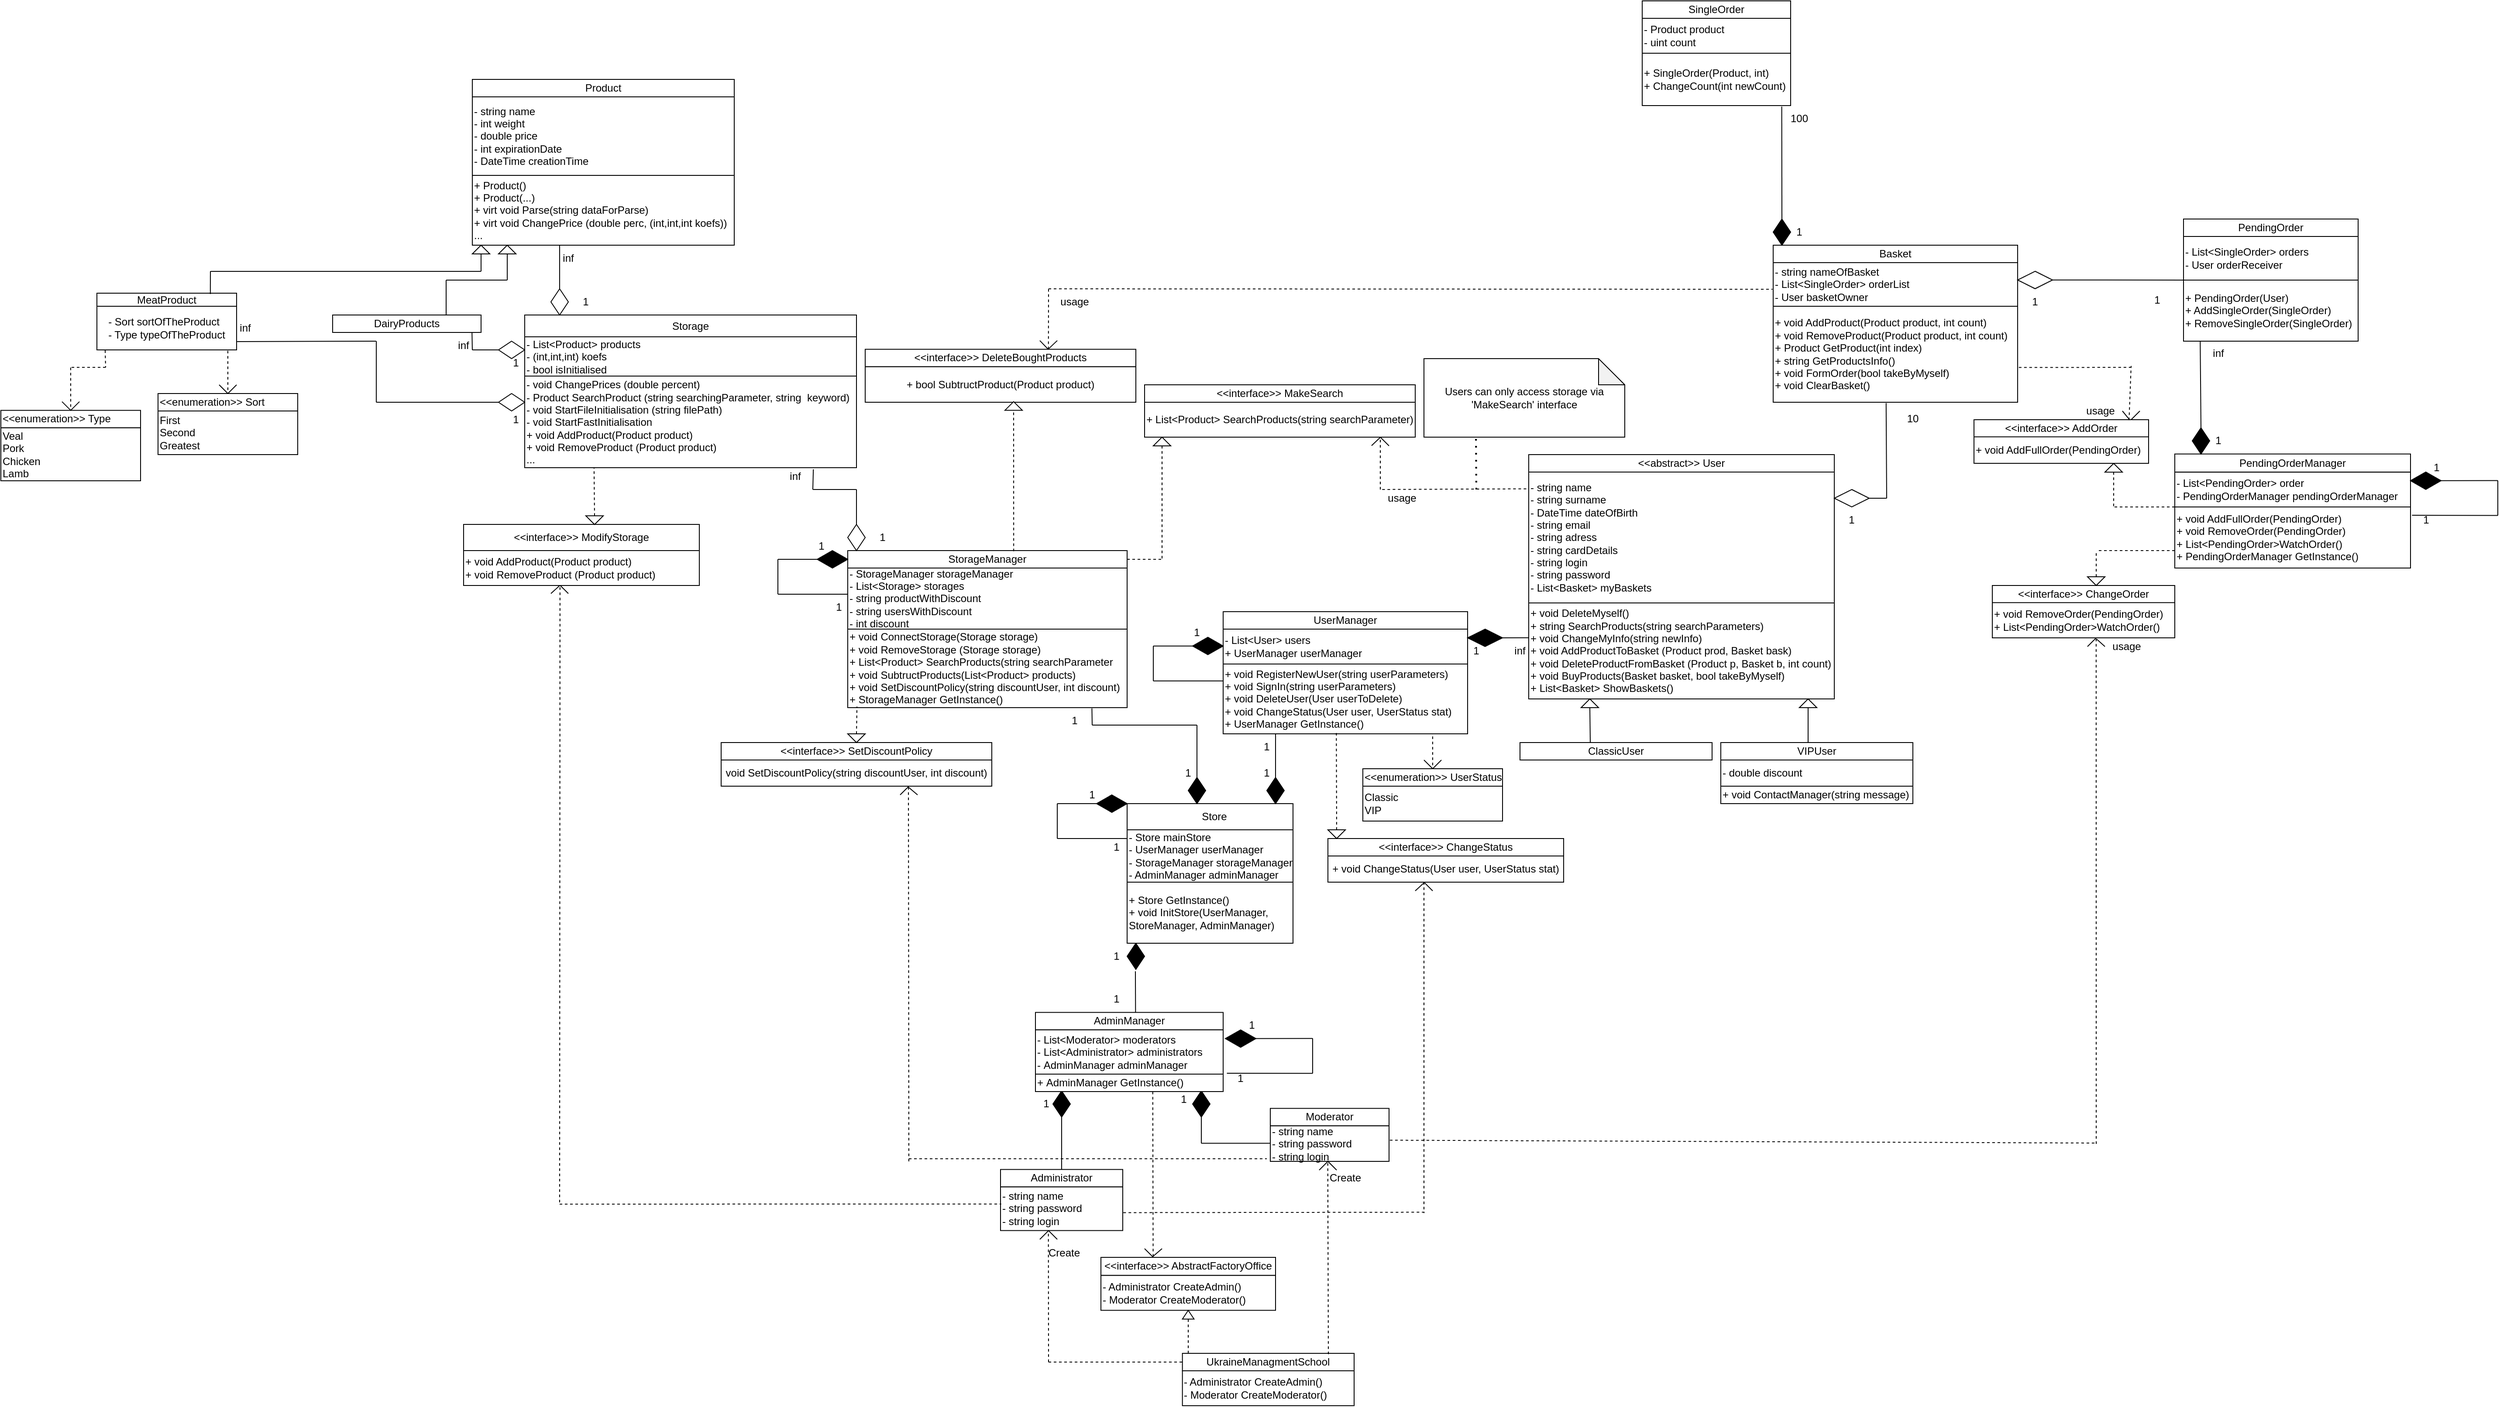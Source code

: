 <mxfile version="15.6.6" type="device"><diagram id="C5RBs43oDa-KdzZeNtuy" name="Page-1"><mxGraphModel dx="3754" dy="2081" grid="1" gridSize="10" guides="1" tooltips="1" connect="1" arrows="1" fold="1" page="1" pageScale="1" pageWidth="827" pageHeight="1169" math="0" shadow="0"><root><mxCell id="WIyWlLk6GJQsqaUBKTNV-0"/><mxCell id="WIyWlLk6GJQsqaUBKTNV-1" parent="WIyWlLk6GJQsqaUBKTNV-0"/><mxCell id="S8DuhDYAplKK3_xIjpQN-0" value="" style="rounded=0;whiteSpace=wrap;html=1;" parent="WIyWlLk6GJQsqaUBKTNV-1" vertex="1"><mxGeometry x="250" y="320" width="190" height="30" as="geometry"/></mxCell><mxCell id="S8DuhDYAplKK3_xIjpQN-1" value="Store" style="text;html=1;strokeColor=none;fillColor=none;align=center;verticalAlign=middle;whiteSpace=wrap;rounded=0;" parent="WIyWlLk6GJQsqaUBKTNV-1" vertex="1"><mxGeometry x="320" y="320" width="60" height="30" as="geometry"/></mxCell><mxCell id="S8DuhDYAplKK3_xIjpQN-2" value="- Store mainStore&lt;br&gt;- UserManager userManager&lt;br&gt;- StorageManager storageManager&lt;br&gt;- AdminManager adminManager" style="rounded=0;whiteSpace=wrap;html=1;align=left;" parent="WIyWlLk6GJQsqaUBKTNV-1" vertex="1"><mxGeometry x="250" y="350" width="190" height="60" as="geometry"/></mxCell><mxCell id="S8DuhDYAplKK3_xIjpQN-11" value="" style="rhombus;whiteSpace=wrap;html=1;shadow=0;strokeColor=#000000;fillColor=#000000;align=left;" parent="WIyWlLk6GJQsqaUBKTNV-1" vertex="1"><mxGeometry x="410" y="290" width="20" height="30" as="geometry"/></mxCell><mxCell id="S8DuhDYAplKK3_xIjpQN-13" value="" style="endArrow=none;html=1;rounded=0;exitX=0.5;exitY=0;exitDx=0;exitDy=0;entryX=0.667;entryY=-0.046;entryDx=0;entryDy=0;entryPerimeter=0;" parent="WIyWlLk6GJQsqaUBKTNV-1" source="S8DuhDYAplKK3_xIjpQN-11" target="S8DuhDYAplKK3_xIjpQN-18" edge="1"><mxGeometry width="50" height="50" relative="1" as="geometry"><mxPoint x="410" y="310" as="sourcePoint"/><mxPoint x="420" y="240" as="targetPoint"/></mxGeometry></mxCell><mxCell id="S8DuhDYAplKK3_xIjpQN-15" value="+ void RegisterNewUser(string userParameters)&lt;br&gt;+ void SignIn(string userParameters)&lt;br&gt;+ void DeleteUser(User userToDelete)&lt;br&gt;+ void ChangeStatus(User user, UserStatus stat)&lt;br&gt;+ UserManager GetInstance()" style="rounded=0;whiteSpace=wrap;html=1;shadow=0;strokeColor=#000000;fillColor=#FFFFFF;align=left;" parent="WIyWlLk6GJQsqaUBKTNV-1" vertex="1"><mxGeometry x="360" y="160" width="280" height="80" as="geometry"/></mxCell><mxCell id="S8DuhDYAplKK3_xIjpQN-16" value="- List&amp;lt;User&amp;gt; users&lt;br&gt;+ UserManager userManager" style="rounded=0;whiteSpace=wrap;html=1;shadow=0;strokeColor=#000000;fillColor=#FFFFFF;align=left;" parent="WIyWlLk6GJQsqaUBKTNV-1" vertex="1"><mxGeometry x="360" y="120" width="280" height="40" as="geometry"/></mxCell><mxCell id="S8DuhDYAplKK3_xIjpQN-17" value="&lt;font face=&quot;helvetica&quot;&gt;UserManager&lt;/font&gt;" style="rounded=0;whiteSpace=wrap;html=1;shadow=0;strokeColor=#000000;fillColor=#FFFFFF;align=center;" parent="WIyWlLk6GJQsqaUBKTNV-1" vertex="1"><mxGeometry x="360" y="100" width="280" height="20" as="geometry"/></mxCell><mxCell id="S8DuhDYAplKK3_xIjpQN-18" value="1" style="text;html=1;strokeColor=none;fillColor=none;align=center;verticalAlign=middle;whiteSpace=wrap;rounded=0;shadow=0;" parent="WIyWlLk6GJQsqaUBKTNV-1" vertex="1"><mxGeometry x="380" y="240" width="60" height="30" as="geometry"/></mxCell><mxCell id="S8DuhDYAplKK3_xIjpQN-21" value="1" style="text;html=1;strokeColor=none;fillColor=none;align=center;verticalAlign=middle;whiteSpace=wrap;rounded=0;shadow=0;" parent="WIyWlLk6GJQsqaUBKTNV-1" vertex="1"><mxGeometry x="380" y="270" width="60" height="30" as="geometry"/></mxCell><mxCell id="S8DuhDYAplKK3_xIjpQN-22" value="" style="rhombus;whiteSpace=wrap;html=1;shadow=0;strokeColor=#000000;fillColor=#000000;align=center;" parent="WIyWlLk6GJQsqaUBKTNV-1" vertex="1"><mxGeometry x="640" y="120" width="40" height="20" as="geometry"/></mxCell><mxCell id="S8DuhDYAplKK3_xIjpQN-24" value="" style="endArrow=none;html=1;rounded=0;exitX=1;exitY=0.5;exitDx=0;exitDy=0;entryX=0.001;entryY=0.362;entryDx=0;entryDy=0;entryPerimeter=0;" parent="WIyWlLk6GJQsqaUBKTNV-1" source="S8DuhDYAplKK3_xIjpQN-22" target="S8DuhDYAplKK3_xIjpQN-30" edge="1"><mxGeometry width="50" height="50" relative="1" as="geometry"><mxPoint x="680" y="180" as="sourcePoint"/><mxPoint x="700" y="130" as="targetPoint"/></mxGeometry></mxCell><mxCell id="S8DuhDYAplKK3_xIjpQN-25" value="1" style="text;html=1;strokeColor=none;fillColor=none;align=center;verticalAlign=middle;whiteSpace=wrap;rounded=0;shadow=0;" parent="WIyWlLk6GJQsqaUBKTNV-1" vertex="1"><mxGeometry x="620" y="130" width="60" height="30" as="geometry"/></mxCell><mxCell id="S8DuhDYAplKK3_xIjpQN-29" value="" style="edgeStyle=orthogonalEdgeStyle;rounded=0;orthogonalLoop=1;jettySize=auto;html=1;" parent="WIyWlLk6GJQsqaUBKTNV-1" source="S8DuhDYAplKK3_xIjpQN-27" target="S8DuhDYAplKK3_xIjpQN-28" edge="1"><mxGeometry relative="1" as="geometry"/></mxCell><mxCell id="S8DuhDYAplKK3_xIjpQN-27" value="&amp;lt;&amp;lt;abstract&amp;gt;&amp;gt; User" style="rounded=0;whiteSpace=wrap;html=1;shadow=0;strokeColor=#000000;fillColor=#FFFFFF;align=center;" parent="WIyWlLk6GJQsqaUBKTNV-1" vertex="1"><mxGeometry x="710" y="-80" width="350" height="20" as="geometry"/></mxCell><mxCell id="S8DuhDYAplKK3_xIjpQN-28" value="- string name&lt;br&gt;- string surname&lt;br&gt;- DateTime dateOfBirth&lt;br&gt;- string email&lt;br&gt;- string adress&lt;br&gt;- string cardDetails&lt;br&gt;- string login&lt;br&gt;- string password&lt;br&gt;- List&amp;lt;Basket&amp;gt; myBaskets" style="rounded=0;whiteSpace=wrap;html=1;shadow=0;strokeColor=#000000;fillColor=#FFFFFF;align=left;" parent="WIyWlLk6GJQsqaUBKTNV-1" vertex="1"><mxGeometry x="710" y="-60" width="350" height="150" as="geometry"/></mxCell><mxCell id="S8DuhDYAplKK3_xIjpQN-30" value="+ void DeleteMyself()&lt;br&gt;+ string SearchProducts(string searchParameters)&lt;br&gt;+ void ChangeMyInfo(string newInfo)&lt;br&gt;+ void AddProductToBasket (Product prod, Basket bask)&lt;br&gt;+ void DeleteProductFromBasket (Product p, Basket b, int count)&lt;br&gt;+ void BuyProducts(Basket basket, bool takeByMyself)&lt;br&gt;+ List&amp;lt;Basket&amp;gt; ShowBaskets()" style="rounded=0;whiteSpace=wrap;html=1;shadow=0;strokeColor=#000000;fillColor=#FFFFFF;align=left;" parent="WIyWlLk6GJQsqaUBKTNV-1" vertex="1"><mxGeometry x="710" y="90" width="350" height="110" as="geometry"/></mxCell><mxCell id="S8DuhDYAplKK3_xIjpQN-32" value="" style="endArrow=none;html=1;rounded=0;exitX=1;exitY=0.5;exitDx=0;exitDy=0;" parent="WIyWlLk6GJQsqaUBKTNV-1" source="S8DuhDYAplKK3_xIjpQN-34" edge="1"><mxGeometry width="50" height="50" relative="1" as="geometry"><mxPoint x="1040" y="-30" as="sourcePoint"/><mxPoint x="1120" y="-30" as="targetPoint"/></mxGeometry></mxCell><mxCell id="S8DuhDYAplKK3_xIjpQN-33" value="" style="endArrow=none;html=1;rounded=0;entryX=0.462;entryY=1.008;entryDx=0;entryDy=0;entryPerimeter=0;" parent="WIyWlLk6GJQsqaUBKTNV-1" edge="1" target="S8DuhDYAplKK3_xIjpQN-43"><mxGeometry width="50" height="50" relative="1" as="geometry"><mxPoint x="1120" y="-30" as="sourcePoint"/><mxPoint x="1120" y="-120" as="targetPoint"/></mxGeometry></mxCell><mxCell id="S8DuhDYAplKK3_xIjpQN-34" value="" style="rhombus;whiteSpace=wrap;html=1;shadow=0;strokeColor=#000000;fillColor=#FFFFFF;align=left;" parent="WIyWlLk6GJQsqaUBKTNV-1" vertex="1"><mxGeometry x="1060" y="-40" width="40" height="20" as="geometry"/></mxCell><mxCell id="S8DuhDYAplKK3_xIjpQN-35" value="1" style="text;html=1;strokeColor=none;fillColor=none;align=center;verticalAlign=middle;whiteSpace=wrap;rounded=0;shadow=0;" parent="WIyWlLk6GJQsqaUBKTNV-1" vertex="1"><mxGeometry x="1050" y="-19.88" width="60" height="30" as="geometry"/></mxCell><mxCell id="S8DuhDYAplKK3_xIjpQN-36" value="10" style="text;html=1;strokeColor=none;fillColor=none;align=center;verticalAlign=middle;whiteSpace=wrap;rounded=0;shadow=0;" parent="WIyWlLk6GJQsqaUBKTNV-1" vertex="1"><mxGeometry x="1120" y="-135.7" width="60" height="30" as="geometry"/></mxCell><mxCell id="S8DuhDYAplKK3_xIjpQN-39" value="Basket" style="rounded=0;whiteSpace=wrap;html=1;shadow=0;strokeColor=#000000;fillColor=#FFFFFF;align=center;" parent="WIyWlLk6GJQsqaUBKTNV-1" vertex="1"><mxGeometry x="990" y="-320" width="280" height="20" as="geometry"/></mxCell><mxCell id="S8DuhDYAplKK3_xIjpQN-40" value="- string nameOfBasket&amp;nbsp;&lt;br&gt;- List&amp;lt;SingleOrder&amp;gt; orderList&lt;br&gt;- User basketOwner" style="rounded=0;whiteSpace=wrap;html=1;shadow=0;strokeColor=#000000;fillColor=#FFFFFF;align=left;" parent="WIyWlLk6GJQsqaUBKTNV-1" vertex="1"><mxGeometry x="990" y="-300" width="280" height="50" as="geometry"/></mxCell><mxCell id="S8DuhDYAplKK3_xIjpQN-43" value="+ void AddProduct(Product product, int count)&lt;br&gt;+ void RemoveProduct(Product product, int count)&lt;br&gt;+ Product GetProduct(int index)&lt;br&gt;+ string GetProductsInfo()&lt;br&gt;+ void FormOrder(bool takeByMyself)&lt;br&gt;+ void ClearBasket()" style="rounded=0;whiteSpace=wrap;html=1;shadow=0;strokeColor=#000000;fillColor=#FFFFFF;align=left;" parent="WIyWlLk6GJQsqaUBKTNV-1" vertex="1"><mxGeometry x="990" y="-250" width="280" height="110" as="geometry"/></mxCell><mxCell id="S8DuhDYAplKK3_xIjpQN-44" value="" style="triangle;whiteSpace=wrap;html=1;shadow=0;strokeColor=#000000;fillColor=#FFFFFF;align=left;direction=north;" parent="WIyWlLk6GJQsqaUBKTNV-1" vertex="1"><mxGeometry x="770" y="200" width="20" height="10" as="geometry"/></mxCell><mxCell id="S8DuhDYAplKK3_xIjpQN-45" value="" style="endArrow=none;html=1;rounded=0;entryX=0;entryY=0.5;entryDx=0;entryDy=0;exitX=0.366;exitY=0.074;exitDx=0;exitDy=0;exitPerimeter=0;" parent="WIyWlLk6GJQsqaUBKTNV-1" target="S8DuhDYAplKK3_xIjpQN-44" edge="1" source="S8DuhDYAplKK3_xIjpQN-46"><mxGeometry width="50" height="50" relative="1" as="geometry"><mxPoint x="780" y="300" as="sourcePoint"/><mxPoint x="940" y="230" as="targetPoint"/></mxGeometry></mxCell><mxCell id="S8DuhDYAplKK3_xIjpQN-46" value="ClassicUser" style="rounded=0;whiteSpace=wrap;html=1;shadow=0;strokeColor=#000000;fillColor=#FFFFFF;align=center;" parent="WIyWlLk6GJQsqaUBKTNV-1" vertex="1"><mxGeometry x="700" y="250" width="220" height="20" as="geometry"/></mxCell><mxCell id="S8DuhDYAplKK3_xIjpQN-48" value="" style="triangle;whiteSpace=wrap;html=1;shadow=0;strokeColor=#000000;fillColor=#FFFFFF;align=left;direction=north;" parent="WIyWlLk6GJQsqaUBKTNV-1" vertex="1"><mxGeometry x="1020" y="200" width="20" height="10" as="geometry"/></mxCell><mxCell id="S8DuhDYAplKK3_xIjpQN-49" value="" style="endArrow=none;html=1;rounded=0;" parent="WIyWlLk6GJQsqaUBKTNV-1" target="S8DuhDYAplKK3_xIjpQN-48" edge="1"><mxGeometry width="50" height="50" relative="1" as="geometry"><mxPoint x="1030" y="250" as="sourcePoint"/><mxPoint x="1190" y="210" as="targetPoint"/></mxGeometry></mxCell><mxCell id="S8DuhDYAplKK3_xIjpQN-50" value="VIPUser" style="rounded=0;whiteSpace=wrap;html=1;shadow=0;strokeColor=#000000;fillColor=#FFFFFF;align=center;" parent="WIyWlLk6GJQsqaUBKTNV-1" vertex="1"><mxGeometry x="930" y="250" width="220" height="20" as="geometry"/></mxCell><mxCell id="S8DuhDYAplKK3_xIjpQN-51" value="- double discount" style="rounded=0;whiteSpace=wrap;html=1;shadow=0;strokeColor=#000000;fillColor=#FFFFFF;align=left;" parent="WIyWlLk6GJQsqaUBKTNV-1" vertex="1"><mxGeometry x="930" y="270" width="220" height="30" as="geometry"/></mxCell><mxCell id="S8DuhDYAplKK3_xIjpQN-52" value="+ void ContactManager(string message)" style="rounded=0;whiteSpace=wrap;html=1;shadow=0;strokeColor=#000000;fillColor=#FFFFFF;align=left;" parent="WIyWlLk6GJQsqaUBKTNV-1" vertex="1"><mxGeometry x="930" y="300" width="220" height="20" as="geometry"/></mxCell><mxCell id="S8DuhDYAplKK3_xIjpQN-53" value="StorageManager" style="rounded=0;whiteSpace=wrap;html=1;shadow=0;strokeColor=#000000;fillColor=#FFFFFF;align=center;" parent="WIyWlLk6GJQsqaUBKTNV-1" vertex="1"><mxGeometry x="-70" y="30" width="320" height="20" as="geometry"/></mxCell><mxCell id="S8DuhDYAplKK3_xIjpQN-54" value="- StorageManager storageManager&lt;br&gt;- List&amp;lt;Storage&amp;gt; storages&lt;br&gt;- string productWithDiscount&lt;br&gt;- string usersWithDiscount&lt;br&gt;- int discount" style="rounded=0;whiteSpace=wrap;html=1;shadow=0;strokeColor=#000000;fillColor=#FFFFFF;align=left;" parent="WIyWlLk6GJQsqaUBKTNV-1" vertex="1"><mxGeometry x="-70" y="50" width="320" height="70" as="geometry"/></mxCell><mxCell id="S8DuhDYAplKK3_xIjpQN-56" value="&lt;div&gt;+ void ConnectStorage(Storage storage)&lt;/div&gt;&lt;div&gt;+ void RemoveStorage (Storage storage)&lt;/div&gt;&lt;div&gt;+ List&amp;lt;Product&amp;gt; SearchProducts(string searchParameter&lt;/div&gt;&lt;div&gt;+ void SubtructProducts(List&amp;lt;Product&amp;gt; products)&lt;/div&gt;&lt;div&gt;+ void SetDiscountPolicy(string discountUser, int discount)&lt;/div&gt;&lt;div&gt;+ StorageManager GetInstance()&lt;/div&gt;" style="rounded=0;whiteSpace=wrap;html=1;shadow=0;strokeColor=#000000;fillColor=#FFFFFF;align=left;" parent="WIyWlLk6GJQsqaUBKTNV-1" vertex="1"><mxGeometry x="-70" y="120" width="320" height="90" as="geometry"/></mxCell><mxCell id="S8DuhDYAplKK3_xIjpQN-57" value="" style="rhombus;whiteSpace=wrap;html=1;shadow=0;strokeColor=#000000;fillColor=#000000;align=left;" parent="WIyWlLk6GJQsqaUBKTNV-1" vertex="1"><mxGeometry x="320" y="290" width="20" height="30" as="geometry"/></mxCell><mxCell id="S8DuhDYAplKK3_xIjpQN-58" value="" style="endArrow=none;html=1;rounded=0;exitX=0.5;exitY=0;exitDx=0;exitDy=0;" parent="WIyWlLk6GJQsqaUBKTNV-1" source="S8DuhDYAplKK3_xIjpQN-57" edge="1"><mxGeometry width="50" height="50" relative="1" as="geometry"><mxPoint x="360" y="240" as="sourcePoint"/><mxPoint x="330" y="230" as="targetPoint"/></mxGeometry></mxCell><mxCell id="S8DuhDYAplKK3_xIjpQN-59" value="" style="endArrow=none;html=1;rounded=0;" parent="WIyWlLk6GJQsqaUBKTNV-1" edge="1"><mxGeometry width="50" height="50" relative="1" as="geometry"><mxPoint x="330" y="230" as="sourcePoint"/><mxPoint x="210" y="230" as="targetPoint"/></mxGeometry></mxCell><mxCell id="S8DuhDYAplKK3_xIjpQN-61" value="1" style="text;html=1;strokeColor=none;fillColor=none;align=center;verticalAlign=middle;whiteSpace=wrap;rounded=0;shadow=0;" parent="WIyWlLk6GJQsqaUBKTNV-1" vertex="1"><mxGeometry x="290" y="270" width="60" height="30" as="geometry"/></mxCell><mxCell id="S8DuhDYAplKK3_xIjpQN-62" value="1" style="text;html=1;strokeColor=none;fillColor=none;align=center;verticalAlign=middle;whiteSpace=wrap;rounded=0;shadow=0;" parent="WIyWlLk6GJQsqaUBKTNV-1" vertex="1"><mxGeometry x="170" y="220" width="40" height="10" as="geometry"/></mxCell><mxCell id="S8DuhDYAplKK3_xIjpQN-67" value="&amp;lt;&amp;lt;interface&amp;gt;&amp;gt; MakeSearch" style="rounded=0;whiteSpace=wrap;html=1;shadow=0;strokeColor=#000000;fillColor=#FFFFFF;align=center;" parent="WIyWlLk6GJQsqaUBKTNV-1" vertex="1"><mxGeometry x="270" y="-160" width="310" height="20" as="geometry"/></mxCell><mxCell id="S8DuhDYAplKK3_xIjpQN-68" value="&lt;span style=&quot;text-align: left&quot;&gt;+ List&amp;lt;Product&amp;gt; SearchProducts(string searchParameter)&lt;/span&gt;" style="rounded=0;whiteSpace=wrap;html=1;shadow=0;strokeColor=#000000;fillColor=#FFFFFF;align=center;" parent="WIyWlLk6GJQsqaUBKTNV-1" vertex="1"><mxGeometry x="270" y="-140" width="310" height="40" as="geometry"/></mxCell><mxCell id="S8DuhDYAplKK3_xIjpQN-69" value="" style="endArrow=none;dashed=1;html=1;rounded=0;exitX=1;exitY=0.5;exitDx=0;exitDy=0;" parent="WIyWlLk6GJQsqaUBKTNV-1" source="S8DuhDYAplKK3_xIjpQN-53" edge="1"><mxGeometry width="50" height="50" relative="1" as="geometry"><mxPoint x="370" as="sourcePoint"/><mxPoint x="290" y="40" as="targetPoint"/></mxGeometry></mxCell><mxCell id="S8DuhDYAplKK3_xIjpQN-70" value="" style="triangle;whiteSpace=wrap;html=1;shadow=0;strokeColor=#000000;fillColor=#FFFFFF;align=center;direction=north;" parent="WIyWlLk6GJQsqaUBKTNV-1" vertex="1"><mxGeometry x="280" y="-100" width="20" height="10" as="geometry"/></mxCell><mxCell id="S8DuhDYAplKK3_xIjpQN-71" value="" style="endArrow=none;dashed=1;html=1;rounded=0;exitX=0;exitY=0.5;exitDx=0;exitDy=0;" parent="WIyWlLk6GJQsqaUBKTNV-1" source="S8DuhDYAplKK3_xIjpQN-70" edge="1"><mxGeometry width="50" height="50" relative="1" as="geometry"><mxPoint x="330" as="sourcePoint"/><mxPoint x="290" y="40" as="targetPoint"/></mxGeometry></mxCell><mxCell id="S8DuhDYAplKK3_xIjpQN-72" value="" style="endArrow=none;dashed=1;html=1;rounded=0;" parent="WIyWlLk6GJQsqaUBKTNV-1" edge="1"><mxGeometry width="50" height="50" relative="1" as="geometry"><mxPoint x="540" y="-40" as="sourcePoint"/><mxPoint x="540" y="-100" as="targetPoint"/></mxGeometry></mxCell><mxCell id="S8DuhDYAplKK3_xIjpQN-74" value="" style="endArrow=none;html=1;rounded=0;" parent="WIyWlLk6GJQsqaUBKTNV-1" edge="1"><mxGeometry width="50" height="50" relative="1" as="geometry"><mxPoint x="550" y="-90" as="sourcePoint"/><mxPoint x="540" y="-100" as="targetPoint"/></mxGeometry></mxCell><mxCell id="S8DuhDYAplKK3_xIjpQN-75" value="" style="endArrow=none;html=1;rounded=0;entryX=0.871;entryY=1.005;entryDx=0;entryDy=0;entryPerimeter=0;" parent="WIyWlLk6GJQsqaUBKTNV-1" target="S8DuhDYAplKK3_xIjpQN-68" edge="1"><mxGeometry width="50" height="50" relative="1" as="geometry"><mxPoint x="530" y="-90.298" as="sourcePoint"/><mxPoint x="550" y="-100" as="targetPoint"/></mxGeometry></mxCell><mxCell id="S8DuhDYAplKK3_xIjpQN-76" value="" style="endArrow=none;dashed=1;html=1;rounded=0;exitX=-0.008;exitY=0.128;exitDx=0;exitDy=0;exitPerimeter=0;" parent="WIyWlLk6GJQsqaUBKTNV-1" source="S8DuhDYAplKK3_xIjpQN-28" edge="1"><mxGeometry width="50" height="50" relative="1" as="geometry"><mxPoint x="550" y="30" as="sourcePoint"/><mxPoint x="540" y="-40" as="targetPoint"/></mxGeometry></mxCell><mxCell id="S8DuhDYAplKK3_xIjpQN-77" value="Users can only access storage via 'MakeSearch' interface" style="shape=note;whiteSpace=wrap;html=1;backgroundOutline=1;darkOpacity=0.05;shadow=0;strokeColor=#000000;fillColor=#FFFFFF;align=center;" parent="WIyWlLk6GJQsqaUBKTNV-1" vertex="1"><mxGeometry x="590" y="-190" width="230" height="90" as="geometry"/></mxCell><mxCell id="S8DuhDYAplKK3_xIjpQN-78" value="" style="endArrow=none;dashed=1;html=1;dashPattern=1 3;strokeWidth=2;rounded=0;entryX=0.259;entryY=1.007;entryDx=0;entryDy=0;entryPerimeter=0;" parent="WIyWlLk6GJQsqaUBKTNV-1" target="S8DuhDYAplKK3_xIjpQN-77" edge="1"><mxGeometry width="50" height="50" relative="1" as="geometry"><mxPoint x="650" y="-40" as="sourcePoint"/><mxPoint x="600" y="-190" as="targetPoint"/></mxGeometry></mxCell><mxCell id="S8DuhDYAplKK3_xIjpQN-79" value="usage" style="text;html=1;strokeColor=none;fillColor=none;align=center;verticalAlign=middle;whiteSpace=wrap;rounded=0;shadow=0;" parent="WIyWlLk6GJQsqaUBKTNV-1" vertex="1"><mxGeometry x="530" y="-40" width="70" height="20" as="geometry"/></mxCell><mxCell id="S8DuhDYAplKK3_xIjpQN-81" value="" style="rhombus;whiteSpace=wrap;html=1;shadow=0;strokeColor=#000000;fillColor=#FFFFFF;align=center;" parent="WIyWlLk6GJQsqaUBKTNV-1" vertex="1"><mxGeometry x="-70" width="20" height="30" as="geometry"/></mxCell><mxCell id="S8DuhDYAplKK3_xIjpQN-82" value="" style="endArrow=none;html=1;rounded=0;" parent="WIyWlLk6GJQsqaUBKTNV-1" edge="1"><mxGeometry width="50" height="50" relative="1" as="geometry"><mxPoint x="-110" y="-40" as="sourcePoint"/><mxPoint x="-60" y="-40" as="targetPoint"/></mxGeometry></mxCell><mxCell id="S8DuhDYAplKK3_xIjpQN-83" value="" style="endArrow=none;html=1;rounded=0;entryX=0.5;entryY=0;entryDx=0;entryDy=0;" parent="WIyWlLk6GJQsqaUBKTNV-1" target="S8DuhDYAplKK3_xIjpQN-81" edge="1"><mxGeometry width="50" height="50" relative="1" as="geometry"><mxPoint x="-60" y="-40" as="sourcePoint"/><mxPoint x="70" as="targetPoint"/></mxGeometry></mxCell><mxCell id="S8DuhDYAplKK3_xIjpQN-84" value="" style="endArrow=none;html=1;rounded=0;entryX=0.874;entryY=1.009;entryDx=0;entryDy=0;entryPerimeter=0;exitX=1;exitY=1;exitDx=0;exitDy=0;" parent="WIyWlLk6GJQsqaUBKTNV-1" source="S8DuhDYAplKK3_xIjpQN-62" target="S8DuhDYAplKK3_xIjpQN-56" edge="1"><mxGeometry width="50" height="50" relative="1" as="geometry"><mxPoint x="510" y="240" as="sourcePoint"/><mxPoint x="560" y="190" as="targetPoint"/></mxGeometry></mxCell><mxCell id="S8DuhDYAplKK3_xIjpQN-85" value="Storage" style="rounded=0;whiteSpace=wrap;html=1;shadow=0;strokeColor=#000000;fillColor=#FFFFFF;align=center;" parent="WIyWlLk6GJQsqaUBKTNV-1" vertex="1"><mxGeometry x="-440" y="-240" width="380" height="25" as="geometry"/></mxCell><mxCell id="S8DuhDYAplKK3_xIjpQN-86" value="- List&amp;lt;Product&amp;gt; products&lt;br&gt;- (int,int,int) koefs&lt;br&gt;- bool isInitialised&lt;br&gt;" style="rounded=0;whiteSpace=wrap;html=1;shadow=0;strokeColor=#000000;fillColor=#FFFFFF;align=left;" parent="WIyWlLk6GJQsqaUBKTNV-1" vertex="1"><mxGeometry x="-440" y="-215" width="380" height="45" as="geometry"/></mxCell><mxCell id="S8DuhDYAplKK3_xIjpQN-87" value="- void ChangePrices (double percent)&lt;br&gt;- Product SearchProduct (string searchingParameter, string&amp;nbsp; keyword)&lt;br&gt;- void StartFileInitialisation (string filePath)&lt;br&gt;- void StartFastInitialisation&lt;br&gt;+ void AddProduct(Product product)&lt;br&gt;+ void RemoveProduct (Product product)&lt;br&gt;..." style="rounded=0;whiteSpace=wrap;html=1;shadow=0;strokeColor=#000000;fillColor=#FFFFFF;align=left;" parent="WIyWlLk6GJQsqaUBKTNV-1" vertex="1"><mxGeometry x="-440" y="-170" width="380" height="105" as="geometry"/></mxCell><mxCell id="S8DuhDYAplKK3_xIjpQN-88" value="" style="endArrow=none;dashed=1;html=1;rounded=0;entryX=0.857;entryY=1.01;entryDx=0;entryDy=0;entryPerimeter=0;" parent="WIyWlLk6GJQsqaUBKTNV-1" target="S8DuhDYAplKK3_xIjpQN-15" edge="1"><mxGeometry width="50" height="50" relative="1" as="geometry"><mxPoint x="600" y="282" as="sourcePoint"/><mxPoint x="600" y="100" as="targetPoint"/></mxGeometry></mxCell><mxCell id="S8DuhDYAplKK3_xIjpQN-89" value="&amp;lt;&amp;lt;enumeration&amp;gt;&amp;gt; UserStatus" style="rounded=0;whiteSpace=wrap;html=1;shadow=0;strokeColor=#000000;fillColor=#FFFFFF;align=left;" parent="WIyWlLk6GJQsqaUBKTNV-1" vertex="1"><mxGeometry x="520" y="280" width="160" height="20" as="geometry"/></mxCell><mxCell id="S8DuhDYAplKK3_xIjpQN-90" value="Classic&lt;br&gt;VIP" style="rounded=0;whiteSpace=wrap;html=1;shadow=0;strokeColor=#000000;fillColor=#FFFFFF;align=left;" parent="WIyWlLk6GJQsqaUBKTNV-1" vertex="1"><mxGeometry x="520" y="300" width="160" height="40" as="geometry"/></mxCell><mxCell id="S8DuhDYAplKK3_xIjpQN-91" value="" style="endArrow=none;html=1;rounded=0;exitX=0.5;exitY=0;exitDx=0;exitDy=0;" parent="WIyWlLk6GJQsqaUBKTNV-1" source="S8DuhDYAplKK3_xIjpQN-89" edge="1"><mxGeometry width="50" height="50" relative="1" as="geometry"><mxPoint x="590" y="340" as="sourcePoint"/><mxPoint x="610" y="270" as="targetPoint"/></mxGeometry></mxCell><mxCell id="S8DuhDYAplKK3_xIjpQN-92" value="" style="endArrow=none;html=1;rounded=0;exitX=0.5;exitY=0;exitDx=0;exitDy=0;" parent="WIyWlLk6GJQsqaUBKTNV-1" source="S8DuhDYAplKK3_xIjpQN-89" edge="1"><mxGeometry width="50" height="50" relative="1" as="geometry"><mxPoint x="590" y="340" as="sourcePoint"/><mxPoint x="590" y="270" as="targetPoint"/></mxGeometry></mxCell><mxCell id="S8DuhDYAplKK3_xIjpQN-93" value="" style="endArrow=none;html=1;rounded=0;entryX=0.87;entryY=1.018;entryDx=0;entryDy=0;entryPerimeter=0;" parent="WIyWlLk6GJQsqaUBKTNV-1" target="S8DuhDYAplKK3_xIjpQN-87" edge="1"><mxGeometry width="50" height="50" relative="1" as="geometry"><mxPoint x="-110" y="-40" as="sourcePoint"/><mxPoint x="10" y="-170" as="targetPoint"/></mxGeometry></mxCell><mxCell id="S8DuhDYAplKK3_xIjpQN-94" value="" style="rhombus;whiteSpace=wrap;html=1;shadow=0;strokeColor=#000000;fillColor=#FFFFFF;align=left;" parent="WIyWlLk6GJQsqaUBKTNV-1" vertex="1"><mxGeometry x="-410" y="-270" width="20" height="30" as="geometry"/></mxCell><mxCell id="S8DuhDYAplKK3_xIjpQN-95" value="" style="endArrow=none;html=1;rounded=0;exitX=0.5;exitY=0;exitDx=0;exitDy=0;" parent="WIyWlLk6GJQsqaUBKTNV-1" source="S8DuhDYAplKK3_xIjpQN-94" edge="1"><mxGeometry width="50" height="50" relative="1" as="geometry"><mxPoint x="-360" y="-240" as="sourcePoint"/><mxPoint x="-400" y="-320" as="targetPoint"/></mxGeometry></mxCell><mxCell id="S8DuhDYAplKK3_xIjpQN-96" value="Product" style="rounded=0;whiteSpace=wrap;html=1;shadow=0;strokeColor=#000000;fillColor=#FFFFFF;align=center;" parent="WIyWlLk6GJQsqaUBKTNV-1" vertex="1"><mxGeometry x="-500" y="-510" width="300" height="20" as="geometry"/></mxCell><mxCell id="S8DuhDYAplKK3_xIjpQN-97" value="- string name&lt;br&gt;- int weight&lt;br&gt;- double price&lt;br&gt;- int expirationDate&lt;br&gt;- DateTime creationTime" style="rounded=0;whiteSpace=wrap;html=1;shadow=0;strokeColor=#000000;fillColor=#FFFFFF;align=left;" parent="WIyWlLk6GJQsqaUBKTNV-1" vertex="1"><mxGeometry x="-500" y="-490" width="300" height="90" as="geometry"/></mxCell><mxCell id="S8DuhDYAplKK3_xIjpQN-98" value="+ Product()&lt;br&gt;+ Product(...)&lt;br&gt;+ virt void Parse(string dataForParse)&lt;br&gt;+ virt void ChangePrice (double perc, (int,int,int koefs))&lt;br&gt;..." style="rounded=0;whiteSpace=wrap;html=1;shadow=0;strokeColor=#000000;fillColor=#FFFFFF;align=left;" parent="WIyWlLk6GJQsqaUBKTNV-1" vertex="1"><mxGeometry x="-500" y="-400" width="300" height="80" as="geometry"/></mxCell><mxCell id="S8DuhDYAplKK3_xIjpQN-100" value="" style="triangle;whiteSpace=wrap;html=1;shadow=0;strokeColor=#000000;fillColor=#FFFFFF;align=left;direction=north;" parent="WIyWlLk6GJQsqaUBKTNV-1" vertex="1"><mxGeometry x="-470" y="-320" width="20" height="10" as="geometry"/></mxCell><mxCell id="S8DuhDYAplKK3_xIjpQN-102" value="" style="endArrow=none;html=1;rounded=0;entryX=0;entryY=0.5;entryDx=0;entryDy=0;" parent="WIyWlLk6GJQsqaUBKTNV-1" target="S8DuhDYAplKK3_xIjpQN-100" edge="1"><mxGeometry width="50" height="50" relative="1" as="geometry"><mxPoint x="-460" y="-280" as="sourcePoint"/><mxPoint x="-450" y="-240" as="targetPoint"/></mxGeometry></mxCell><mxCell id="S8DuhDYAplKK3_xIjpQN-103" value="" style="endArrow=none;html=1;rounded=0;" parent="WIyWlLk6GJQsqaUBKTNV-1" edge="1"><mxGeometry width="50" height="50" relative="1" as="geometry"><mxPoint x="-530" y="-280" as="sourcePoint"/><mxPoint x="-460" y="-280" as="targetPoint"/></mxGeometry></mxCell><mxCell id="S8DuhDYAplKK3_xIjpQN-106" value="DairyProducts" style="rounded=0;whiteSpace=wrap;html=1;shadow=0;strokeColor=#000000;fillColor=#FFFFFF;align=center;" parent="WIyWlLk6GJQsqaUBKTNV-1" vertex="1"><mxGeometry x="-660" y="-240" width="170" height="20" as="geometry"/></mxCell><mxCell id="S8DuhDYAplKK3_xIjpQN-107" value="" style="endArrow=none;html=1;rounded=0;" parent="WIyWlLk6GJQsqaUBKTNV-1" edge="1"><mxGeometry width="50" height="50" relative="1" as="geometry"><mxPoint x="-530" y="-240" as="sourcePoint"/><mxPoint x="-530" y="-280" as="targetPoint"/></mxGeometry></mxCell><mxCell id="S8DuhDYAplKK3_xIjpQN-109" value="" style="triangle;whiteSpace=wrap;html=1;shadow=0;strokeColor=#000000;fillColor=#FFFFFF;align=left;direction=north;" parent="WIyWlLk6GJQsqaUBKTNV-1" vertex="1"><mxGeometry x="-500" y="-320" width="20" height="10" as="geometry"/></mxCell><mxCell id="S8DuhDYAplKK3_xIjpQN-110" value="" style="endArrow=none;html=1;rounded=0;entryX=0;entryY=0.5;entryDx=0;entryDy=0;" parent="WIyWlLk6GJQsqaUBKTNV-1" target="S8DuhDYAplKK3_xIjpQN-109" edge="1"><mxGeometry width="50" height="50" relative="1" as="geometry"><mxPoint x="-490" y="-290" as="sourcePoint"/><mxPoint x="-330" y="-400" as="targetPoint"/></mxGeometry></mxCell><mxCell id="S8DuhDYAplKK3_xIjpQN-111" value="" style="endArrow=none;html=1;rounded=0;" parent="WIyWlLk6GJQsqaUBKTNV-1" edge="1"><mxGeometry width="50" height="50" relative="1" as="geometry"><mxPoint x="-490" y="-290" as="sourcePoint"/><mxPoint x="-800" y="-290" as="targetPoint"/></mxGeometry></mxCell><mxCell id="S8DuhDYAplKK3_xIjpQN-112" value="MeatProduct" style="rounded=0;whiteSpace=wrap;html=1;shadow=0;strokeColor=#000000;fillColor=#FFFFFF;align=center;" parent="WIyWlLk6GJQsqaUBKTNV-1" vertex="1"><mxGeometry x="-930" y="-265" width="160" height="15" as="geometry"/></mxCell><mxCell id="S8DuhDYAplKK3_xIjpQN-113" value="" style="endArrow=none;html=1;rounded=0;entryX=0.812;entryY=0.067;entryDx=0;entryDy=0;entryPerimeter=0;" parent="WIyWlLk6GJQsqaUBKTNV-1" target="S8DuhDYAplKK3_xIjpQN-112" edge="1"><mxGeometry width="50" height="50" relative="1" as="geometry"><mxPoint x="-800" y="-290" as="sourcePoint"/><mxPoint x="-800" y="-267" as="targetPoint"/></mxGeometry></mxCell><mxCell id="S8DuhDYAplKK3_xIjpQN-114" value="&lt;div style=&quot;text-align: left&quot;&gt;&lt;span&gt;- Sort sortOfTheProduct&lt;/span&gt;&lt;/div&gt;&lt;div style=&quot;text-align: left&quot;&gt;&lt;span&gt;- Type typeOfTheProduct&lt;/span&gt;&lt;/div&gt;" style="rounded=0;whiteSpace=wrap;html=1;shadow=0;strokeColor=#000000;fillColor=#FFFFFF;align=center;" parent="WIyWlLk6GJQsqaUBKTNV-1" vertex="1"><mxGeometry x="-930" y="-250" width="160" height="50" as="geometry"/></mxCell><mxCell id="S8DuhDYAplKK3_xIjpQN-115" value="" style="endArrow=none;dashed=1;html=1;rounded=0;entryX=0.857;entryY=1.01;entryDx=0;entryDy=0;entryPerimeter=0;" parent="WIyWlLk6GJQsqaUBKTNV-1" edge="1"><mxGeometry width="50" height="50" relative="1" as="geometry"><mxPoint x="-780" y="-148" as="sourcePoint"/><mxPoint x="-780.04" y="-199.3" as="targetPoint"/></mxGeometry></mxCell><mxCell id="S8DuhDYAplKK3_xIjpQN-116" value="&amp;lt;&amp;lt;enumeration&amp;gt;&amp;gt; Sort" style="rounded=0;whiteSpace=wrap;html=1;shadow=0;strokeColor=#000000;fillColor=#FFFFFF;align=left;" parent="WIyWlLk6GJQsqaUBKTNV-1" vertex="1"><mxGeometry x="-860" y="-150" width="160" height="20" as="geometry"/></mxCell><mxCell id="S8DuhDYAplKK3_xIjpQN-117" value="First&lt;br&gt;Second&lt;br&gt;Greatest" style="rounded=0;whiteSpace=wrap;html=1;shadow=0;strokeColor=#000000;fillColor=#FFFFFF;align=left;" parent="WIyWlLk6GJQsqaUBKTNV-1" vertex="1"><mxGeometry x="-860" y="-130" width="160" height="50" as="geometry"/></mxCell><mxCell id="S8DuhDYAplKK3_xIjpQN-118" value="" style="endArrow=none;html=1;rounded=0;exitX=0.5;exitY=0;exitDx=0;exitDy=0;" parent="WIyWlLk6GJQsqaUBKTNV-1" source="S8DuhDYAplKK3_xIjpQN-116" edge="1"><mxGeometry width="50" height="50" relative="1" as="geometry"><mxPoint x="-790" y="-90" as="sourcePoint"/><mxPoint x="-770" y="-160" as="targetPoint"/></mxGeometry></mxCell><mxCell id="S8DuhDYAplKK3_xIjpQN-119" value="" style="endArrow=none;html=1;rounded=0;exitX=0.5;exitY=0;exitDx=0;exitDy=0;" parent="WIyWlLk6GJQsqaUBKTNV-1" source="S8DuhDYAplKK3_xIjpQN-116" edge="1"><mxGeometry width="50" height="50" relative="1" as="geometry"><mxPoint x="-790" y="-90" as="sourcePoint"/><mxPoint x="-790" y="-160" as="targetPoint"/></mxGeometry></mxCell><mxCell id="S8DuhDYAplKK3_xIjpQN-120" value="" style="endArrow=none;dashed=1;html=1;rounded=0;entryX=0.857;entryY=1.01;entryDx=0;entryDy=0;entryPerimeter=0;" parent="WIyWlLk6GJQsqaUBKTNV-1" edge="1"><mxGeometry width="50" height="50" relative="1" as="geometry"><mxPoint x="-960" y="-128.7" as="sourcePoint"/><mxPoint x="-960.04" y="-180.0" as="targetPoint"/></mxGeometry></mxCell><mxCell id="S8DuhDYAplKK3_xIjpQN-121" value="&amp;lt;&amp;lt;enumeration&amp;gt;&amp;gt; Type" style="rounded=0;whiteSpace=wrap;html=1;shadow=0;strokeColor=#000000;fillColor=#FFFFFF;align=left;" parent="WIyWlLk6GJQsqaUBKTNV-1" vertex="1"><mxGeometry x="-1040" y="-130.7" width="160" height="20" as="geometry"/></mxCell><mxCell id="S8DuhDYAplKK3_xIjpQN-122" value="Veal&lt;br&gt;Pork&lt;br&gt;Chicken&lt;br&gt;Lamb" style="rounded=0;whiteSpace=wrap;html=1;shadow=0;strokeColor=#000000;fillColor=#FFFFFF;align=left;" parent="WIyWlLk6GJQsqaUBKTNV-1" vertex="1"><mxGeometry x="-1040" y="-110.7" width="160" height="60.7" as="geometry"/></mxCell><mxCell id="S8DuhDYAplKK3_xIjpQN-123" value="" style="endArrow=none;html=1;rounded=0;exitX=0.5;exitY=0;exitDx=0;exitDy=0;" parent="WIyWlLk6GJQsqaUBKTNV-1" source="S8DuhDYAplKK3_xIjpQN-121" edge="1"><mxGeometry width="50" height="50" relative="1" as="geometry"><mxPoint x="-970" y="-70.7" as="sourcePoint"/><mxPoint x="-950" y="-140.7" as="targetPoint"/></mxGeometry></mxCell><mxCell id="S8DuhDYAplKK3_xIjpQN-124" value="" style="endArrow=none;html=1;rounded=0;exitX=0.5;exitY=0;exitDx=0;exitDy=0;" parent="WIyWlLk6GJQsqaUBKTNV-1" source="S8DuhDYAplKK3_xIjpQN-121" edge="1"><mxGeometry width="50" height="50" relative="1" as="geometry"><mxPoint x="-970" y="-70.7" as="sourcePoint"/><mxPoint x="-970" y="-140.7" as="targetPoint"/></mxGeometry></mxCell><mxCell id="S8DuhDYAplKK3_xIjpQN-129" value="" style="endArrow=none;dashed=1;html=1;rounded=0;" parent="WIyWlLk6GJQsqaUBKTNV-1" edge="1"><mxGeometry width="50" height="50" relative="1" as="geometry"><mxPoint x="-920" y="-180" as="sourcePoint"/><mxPoint x="-960" y="-180" as="targetPoint"/></mxGeometry></mxCell><mxCell id="S8DuhDYAplKK3_xIjpQN-130" value="" style="endArrow=none;dashed=1;html=1;rounded=0;exitX=0.059;exitY=1.01;exitDx=0;exitDy=0;exitPerimeter=0;" parent="WIyWlLk6GJQsqaUBKTNV-1" source="S8DuhDYAplKK3_xIjpQN-114" edge="1"><mxGeometry width="50" height="50" relative="1" as="geometry"><mxPoint x="-560" y="-80" as="sourcePoint"/><mxPoint x="-920" y="-180" as="targetPoint"/></mxGeometry></mxCell><mxCell id="S8DuhDYAplKK3_xIjpQN-131" value="inf" style="text;html=1;strokeColor=none;fillColor=none;align=center;verticalAlign=middle;whiteSpace=wrap;rounded=0;shadow=0;" parent="WIyWlLk6GJQsqaUBKTNV-1" vertex="1"><mxGeometry x="-160" y="-70" width="60" height="30" as="geometry"/></mxCell><mxCell id="S8DuhDYAplKK3_xIjpQN-133" value="1" style="text;html=1;strokeColor=none;fillColor=none;align=center;verticalAlign=middle;whiteSpace=wrap;rounded=0;shadow=0;" parent="WIyWlLk6GJQsqaUBKTNV-1" vertex="1"><mxGeometry x="-60" width="60" height="30" as="geometry"/></mxCell><mxCell id="S8DuhDYAplKK3_xIjpQN-134" value="1" style="text;html=1;strokeColor=none;fillColor=none;align=center;verticalAlign=middle;whiteSpace=wrap;rounded=0;shadow=0;" parent="WIyWlLk6GJQsqaUBKTNV-1" vertex="1"><mxGeometry x="-400" y="-270" width="60" height="30" as="geometry"/></mxCell><mxCell id="S8DuhDYAplKK3_xIjpQN-135" value="inf" style="text;html=1;strokeColor=none;fillColor=none;align=center;verticalAlign=middle;whiteSpace=wrap;rounded=0;shadow=0;" parent="WIyWlLk6GJQsqaUBKTNV-1" vertex="1"><mxGeometry x="-420" y="-320" width="60" height="30" as="geometry"/></mxCell><mxCell id="S8DuhDYAplKK3_xIjpQN-136" value="" style="rhombus;whiteSpace=wrap;html=1;shadow=0;strokeColor=#000000;fillColor=#FFFFFF;align=left;" parent="WIyWlLk6GJQsqaUBKTNV-1" vertex="1"><mxGeometry x="-470" y="-210" width="30" height="20" as="geometry"/></mxCell><mxCell id="S8DuhDYAplKK3_xIjpQN-137" value="" style="endArrow=none;html=1;rounded=0;entryX=0;entryY=0.5;entryDx=0;entryDy=0;" parent="WIyWlLk6GJQsqaUBKTNV-1" target="S8DuhDYAplKK3_xIjpQN-136" edge="1"><mxGeometry width="50" height="50" relative="1" as="geometry"><mxPoint x="-500" y="-200" as="sourcePoint"/><mxPoint x="-340" y="-170" as="targetPoint"/></mxGeometry></mxCell><mxCell id="S8DuhDYAplKK3_xIjpQN-138" value="" style="endArrow=none;html=1;rounded=0;exitX=0.939;exitY=1.011;exitDx=0;exitDy=0;exitPerimeter=0;" parent="WIyWlLk6GJQsqaUBKTNV-1" source="S8DuhDYAplKK3_xIjpQN-106" edge="1"><mxGeometry width="50" height="50" relative="1" as="geometry"><mxPoint x="-390" y="-120" as="sourcePoint"/><mxPoint x="-500" y="-200" as="targetPoint"/></mxGeometry></mxCell><mxCell id="S8DuhDYAplKK3_xIjpQN-139" value="" style="endArrow=none;html=1;rounded=0;entryX=0.329;entryY=1.015;entryDx=0;entryDy=0;entryPerimeter=0;" parent="WIyWlLk6GJQsqaUBKTNV-1" target="S8DuhDYAplKK3_xIjpQN-144" edge="1"><mxGeometry width="50" height="50" relative="1" as="geometry"><mxPoint x="-610" y="-210" as="sourcePoint"/><mxPoint x="-520" y="-190" as="targetPoint"/></mxGeometry></mxCell><mxCell id="S8DuhDYAplKK3_xIjpQN-141" value="" style="rhombus;whiteSpace=wrap;html=1;shadow=0;strokeColor=#000000;fillColor=#FFFFFF;align=left;" parent="WIyWlLk6GJQsqaUBKTNV-1" vertex="1"><mxGeometry x="-470" y="-150" width="30" height="20" as="geometry"/></mxCell><mxCell id="S8DuhDYAplKK3_xIjpQN-142" value="" style="endArrow=none;html=1;rounded=0;" parent="WIyWlLk6GJQsqaUBKTNV-1" edge="1"><mxGeometry width="50" height="50" relative="1" as="geometry"><mxPoint x="-610" y="-140" as="sourcePoint"/><mxPoint x="-610" y="-210" as="targetPoint"/></mxGeometry></mxCell><mxCell id="S8DuhDYAplKK3_xIjpQN-143" value="" style="endArrow=none;html=1;rounded=0;entryX=0;entryY=0.5;entryDx=0;entryDy=0;" parent="WIyWlLk6GJQsqaUBKTNV-1" target="S8DuhDYAplKK3_xIjpQN-141" edge="1"><mxGeometry width="50" height="50" relative="1" as="geometry"><mxPoint x="-610" y="-140" as="sourcePoint"/><mxPoint x="-520" y="-190" as="targetPoint"/></mxGeometry></mxCell><mxCell id="S8DuhDYAplKK3_xIjpQN-144" value="inf" style="text;html=1;strokeColor=none;fillColor=none;align=center;verticalAlign=middle;whiteSpace=wrap;rounded=0;shadow=0;" parent="WIyWlLk6GJQsqaUBKTNV-1" vertex="1"><mxGeometry x="-790" y="-240" width="60" height="30" as="geometry"/></mxCell><mxCell id="S8DuhDYAplKK3_xIjpQN-145" value="inf" style="text;html=1;strokeColor=none;fillColor=none;align=center;verticalAlign=middle;whiteSpace=wrap;rounded=0;shadow=0;" parent="WIyWlLk6GJQsqaUBKTNV-1" vertex="1"><mxGeometry x="-540" y="-220" width="60" height="30" as="geometry"/></mxCell><mxCell id="S8DuhDYAplKK3_xIjpQN-146" value="1" style="text;html=1;strokeColor=none;fillColor=none;align=center;verticalAlign=middle;whiteSpace=wrap;rounded=0;shadow=0;" parent="WIyWlLk6GJQsqaUBKTNV-1" vertex="1"><mxGeometry x="-480" y="-135" width="60" height="30" as="geometry"/></mxCell><mxCell id="S8DuhDYAplKK3_xIjpQN-147" value="1" style="text;html=1;strokeColor=none;fillColor=none;align=center;verticalAlign=middle;whiteSpace=wrap;rounded=0;shadow=0;" parent="WIyWlLk6GJQsqaUBKTNV-1" vertex="1"><mxGeometry x="-480" y="-200" width="60" height="30" as="geometry"/></mxCell><mxCell id="S8DuhDYAplKK3_xIjpQN-148" value="&amp;lt;&amp;lt;interface&amp;gt;&amp;gt; DeleteBoughtProducts" style="rounded=0;whiteSpace=wrap;html=1;shadow=0;strokeColor=#000000;fillColor=#FFFFFF;align=center;" parent="WIyWlLk6GJQsqaUBKTNV-1" vertex="1"><mxGeometry x="-50" y="-200.7" width="310" height="20" as="geometry"/></mxCell><mxCell id="S8DuhDYAplKK3_xIjpQN-149" value="&lt;span style=&quot;text-align: left&quot;&gt;+ bool SubtructProduct(&lt;/span&gt;&lt;span style=&quot;text-align: left&quot;&gt;Product product&lt;/span&gt;&lt;span style=&quot;text-align: left&quot;&gt;)&lt;/span&gt;" style="rounded=0;whiteSpace=wrap;html=1;shadow=0;strokeColor=#000000;fillColor=#FFFFFF;align=center;" parent="WIyWlLk6GJQsqaUBKTNV-1" vertex="1"><mxGeometry x="-50" y="-180.7" width="310" height="40.7" as="geometry"/></mxCell><mxCell id="S8DuhDYAplKK3_xIjpQN-150" value="" style="triangle;whiteSpace=wrap;html=1;shadow=0;strokeColor=#000000;fillColor=#FFFFFF;align=center;direction=north;" parent="WIyWlLk6GJQsqaUBKTNV-1" vertex="1"><mxGeometry x="110" y="-140.7" width="20" height="10" as="geometry"/></mxCell><mxCell id="S8DuhDYAplKK3_xIjpQN-151" value="" style="endArrow=none;dashed=1;html=1;rounded=0;entryX=0;entryY=0.5;entryDx=0;entryDy=0;exitX=0.594;exitY=0.04;exitDx=0;exitDy=0;exitPerimeter=0;" parent="WIyWlLk6GJQsqaUBKTNV-1" source="S8DuhDYAplKK3_xIjpQN-53" target="S8DuhDYAplKK3_xIjpQN-150" edge="1"><mxGeometry width="50" height="50" relative="1" as="geometry"><mxPoint x="-50" y="-10" as="sourcePoint"/><mxPoint y="-60" as="targetPoint"/></mxGeometry></mxCell><mxCell id="S8DuhDYAplKK3_xIjpQN-152" value="" style="endArrow=none;dashed=1;html=1;rounded=0;entryX=-0.003;entryY=0.611;entryDx=0;entryDy=0;entryPerimeter=0;" parent="WIyWlLk6GJQsqaUBKTNV-1" target="S8DuhDYAplKK3_xIjpQN-40" edge="1"><mxGeometry width="50" height="50" relative="1" as="geometry"><mxPoint x="160" y="-270" as="sourcePoint"/><mxPoint x="570" y="-60" as="targetPoint"/></mxGeometry></mxCell><mxCell id="S8DuhDYAplKK3_xIjpQN-153" value="" style="endArrow=none;dashed=1;html=1;rounded=0;exitX=0.677;exitY=0;exitDx=0;exitDy=0;exitPerimeter=0;" parent="WIyWlLk6GJQsqaUBKTNV-1" source="S8DuhDYAplKK3_xIjpQN-148" edge="1"><mxGeometry width="50" height="50" relative="1" as="geometry"><mxPoint x="520" y="-10" as="sourcePoint"/><mxPoint x="160" y="-270" as="targetPoint"/></mxGeometry></mxCell><mxCell id="S8DuhDYAplKK3_xIjpQN-154" value="" style="endArrow=none;html=1;rounded=0;exitX=0.677;exitY=-0.018;exitDx=0;exitDy=0;exitPerimeter=0;" parent="WIyWlLk6GJQsqaUBKTNV-1" source="S8DuhDYAplKK3_xIjpQN-148" edge="1"><mxGeometry width="50" height="50" relative="1" as="geometry"><mxPoint x="210" y="-190.7" as="sourcePoint"/><mxPoint x="170" y="-210.7" as="targetPoint"/></mxGeometry></mxCell><mxCell id="S8DuhDYAplKK3_xIjpQN-155" value="" style="endArrow=none;html=1;rounded=0;exitX=0.676;exitY=-0.002;exitDx=0;exitDy=0;exitPerimeter=0;" parent="WIyWlLk6GJQsqaUBKTNV-1" source="S8DuhDYAplKK3_xIjpQN-148" edge="1"><mxGeometry width="50" height="50" relative="1" as="geometry"><mxPoint x="210" y="-190.7" as="sourcePoint"/><mxPoint x="150" y="-210.7" as="targetPoint"/></mxGeometry></mxCell><mxCell id="S8DuhDYAplKK3_xIjpQN-156" value="usage" style="text;html=1;strokeColor=none;fillColor=none;align=center;verticalAlign=middle;whiteSpace=wrap;rounded=0;shadow=0;" parent="WIyWlLk6GJQsqaUBKTNV-1" vertex="1"><mxGeometry x="155" y="-265" width="70" height="20" as="geometry"/></mxCell><mxCell id="S8DuhDYAplKK3_xIjpQN-157" value="" style="rhombus;whiteSpace=wrap;html=1;shadow=0;strokeColor=#000000;fillColor=#000000;align=left;" parent="WIyWlLk6GJQsqaUBKTNV-1" vertex="1"><mxGeometry x="250" y="480" width="20" height="30" as="geometry"/></mxCell><mxCell id="S8DuhDYAplKK3_xIjpQN-158" value="1" style="text;html=1;strokeColor=none;fillColor=none;align=center;verticalAlign=middle;whiteSpace=wrap;rounded=0;shadow=0;" parent="WIyWlLk6GJQsqaUBKTNV-1" vertex="1"><mxGeometry x="208" y="480" width="60" height="30" as="geometry"/></mxCell><mxCell id="S8DuhDYAplKK3_xIjpQN-159" value="" style="endArrow=none;html=1;rounded=0;entryX=0.474;entryY=1.07;entryDx=0;entryDy=0;entryPerimeter=0;exitX=0.861;exitY=0.996;exitDx=0;exitDy=0;exitPerimeter=0;" parent="WIyWlLk6GJQsqaUBKTNV-1" target="S8DuhDYAplKK3_xIjpQN-157" edge="1" source="S8DuhDYAplKK3_xIjpQN-161"><mxGeometry width="50" height="50" relative="1" as="geometry"><mxPoint x="255" y="559.28" as="sourcePoint"/><mxPoint x="25" y="449.28" as="targetPoint"/></mxGeometry></mxCell><mxCell id="S8DuhDYAplKK3_xIjpQN-160" value="AdminManager" style="rounded=0;whiteSpace=wrap;html=1;shadow=0;strokeColor=#000000;fillColor=#FFFFFF;align=center;" parent="WIyWlLk6GJQsqaUBKTNV-1" vertex="1"><mxGeometry x="145" y="559.28" width="215" height="20" as="geometry"/></mxCell><mxCell id="S8DuhDYAplKK3_xIjpQN-161" value="1" style="text;html=1;strokeColor=none;fillColor=none;align=center;verticalAlign=middle;whiteSpace=wrap;rounded=0;shadow=0;" parent="WIyWlLk6GJQsqaUBKTNV-1" vertex="1"><mxGeometry x="208" y="529.28" width="60" height="30" as="geometry"/></mxCell><mxCell id="S8DuhDYAplKK3_xIjpQN-163" value="- List&amp;lt;Moderator&amp;gt; moderators&lt;br&gt;- List&amp;lt;Administrator&amp;gt; administrators&lt;br&gt;-&amp;nbsp;&lt;span style=&quot;text-align: center&quot;&gt;AdminManager a&lt;/span&gt;&lt;span style=&quot;text-align: center&quot;&gt;dminManager&lt;/span&gt;" style="rounded=0;whiteSpace=wrap;html=1;shadow=0;strokeColor=#000000;fillColor=#FFFFFF;align=left;" parent="WIyWlLk6GJQsqaUBKTNV-1" vertex="1"><mxGeometry x="145" y="579.28" width="215" height="50.72" as="geometry"/></mxCell><mxCell id="S8DuhDYAplKK3_xIjpQN-165" value="" style="rhombus;whiteSpace=wrap;html=1;shadow=0;strokeColor=#000000;fillColor=#000000;align=left;" parent="WIyWlLk6GJQsqaUBKTNV-1" vertex="1"><mxGeometry x="325" y="649.28" width="20" height="30" as="geometry"/></mxCell><mxCell id="S8DuhDYAplKK3_xIjpQN-166" value="" style="endArrow=none;html=1;rounded=0;entryX=0.5;entryY=1;entryDx=0;entryDy=0;" parent="WIyWlLk6GJQsqaUBKTNV-1" edge="1"><mxGeometry width="50" height="50" relative="1" as="geometry"><mxPoint x="335" y="709.28" as="sourcePoint"/><mxPoint x="335.0" y="679.28" as="targetPoint"/></mxGeometry></mxCell><mxCell id="S8DuhDYAplKK3_xIjpQN-167" value="" style="endArrow=none;html=1;rounded=0;" parent="WIyWlLk6GJQsqaUBKTNV-1" edge="1"><mxGeometry width="50" height="50" relative="1" as="geometry"><mxPoint x="415" y="709.28" as="sourcePoint"/><mxPoint x="335" y="709.28" as="targetPoint"/></mxGeometry></mxCell><mxCell id="S8DuhDYAplKK3_xIjpQN-168" value="inf" style="text;html=1;strokeColor=none;fillColor=none;align=center;verticalAlign=middle;whiteSpace=wrap;rounded=0;shadow=0;" parent="WIyWlLk6GJQsqaUBKTNV-1" vertex="1"><mxGeometry x="670" y="130" width="60" height="30" as="geometry"/></mxCell><mxCell id="S8DuhDYAplKK3_xIjpQN-169" value="1" style="text;html=1;strokeColor=none;fillColor=none;align=center;verticalAlign=middle;whiteSpace=wrap;rounded=0;shadow=0;" parent="WIyWlLk6GJQsqaUBKTNV-1" vertex="1"><mxGeometry x="285" y="644.28" width="60" height="30" as="geometry"/></mxCell><mxCell id="S8DuhDYAplKK3_xIjpQN-170" value="Moderator" style="rounded=0;whiteSpace=wrap;html=1;shadow=0;strokeColor=#000000;fillColor=#FFFFFF;align=center;" parent="WIyWlLk6GJQsqaUBKTNV-1" vertex="1"><mxGeometry x="414" y="669.28" width="136" height="20" as="geometry"/></mxCell><mxCell id="S8DuhDYAplKK3_xIjpQN-171" value="- string name&lt;br&gt;- string password&lt;br&gt;- string login" style="rounded=0;whiteSpace=wrap;html=1;shadow=0;strokeColor=#000000;fillColor=#FFFFFF;align=left;" parent="WIyWlLk6GJQsqaUBKTNV-1" vertex="1"><mxGeometry x="414" y="689.28" width="136" height="40.72" as="geometry"/></mxCell><mxCell id="S8DuhDYAplKK3_xIjpQN-173" value="&amp;lt;&amp;lt;interface&amp;gt;&amp;gt; SetDiscountPolicy" style="rounded=0;whiteSpace=wrap;html=1;shadow=0;strokeColor=#000000;fillColor=#FFFFFF;align=center;" parent="WIyWlLk6GJQsqaUBKTNV-1" vertex="1"><mxGeometry x="-215" y="250" width="310" height="20" as="geometry"/></mxCell><mxCell id="S8DuhDYAplKK3_xIjpQN-174" value="&lt;span style=&quot;text-align: left&quot;&gt;void SetDiscountPolicy(string discountUser, int discount)&lt;/span&gt;" style="rounded=0;whiteSpace=wrap;html=1;shadow=0;strokeColor=#000000;fillColor=#FFFFFF;align=center;" parent="WIyWlLk6GJQsqaUBKTNV-1" vertex="1"><mxGeometry x="-215" y="270" width="310" height="30" as="geometry"/></mxCell><mxCell id="S8DuhDYAplKK3_xIjpQN-175" value="" style="triangle;whiteSpace=wrap;html=1;shadow=0;strokeColor=#000000;fillColor=#FFFFFF;align=center;direction=south;" parent="WIyWlLk6GJQsqaUBKTNV-1" vertex="1"><mxGeometry x="-70" y="240" width="20" height="10" as="geometry"/></mxCell><mxCell id="S8DuhDYAplKK3_xIjpQN-176" value="" style="endArrow=none;dashed=1;html=1;rounded=0;exitX=0;exitY=0.5;exitDx=0;exitDy=0;entryX=0.033;entryY=0.986;entryDx=0;entryDy=0;entryPerimeter=0;" parent="WIyWlLk6GJQsqaUBKTNV-1" source="S8DuhDYAplKK3_xIjpQN-175" target="S8DuhDYAplKK3_xIjpQN-56" edge="1"><mxGeometry width="50" height="50" relative="1" as="geometry"><mxPoint x="170" y="150" as="sourcePoint"/><mxPoint x="220" y="100" as="targetPoint"/></mxGeometry></mxCell><mxCell id="S8DuhDYAplKK3_xIjpQN-177" value="" style="endArrow=none;dashed=1;html=1;rounded=0;" parent="WIyWlLk6GJQsqaUBKTNV-1" edge="1"><mxGeometry width="50" height="50" relative="1" as="geometry"><mxPoint y="727" as="sourcePoint"/><mxPoint x="410" y="727" as="targetPoint"/></mxGeometry></mxCell><mxCell id="S8DuhDYAplKK3_xIjpQN-178" value="" style="endArrow=none;dashed=1;html=1;rounded=0;entryX=0.692;entryY=1.025;entryDx=0;entryDy=0;entryPerimeter=0;" parent="WIyWlLk6GJQsqaUBKTNV-1" target="S8DuhDYAplKK3_xIjpQN-174" edge="1"><mxGeometry width="50" height="50" relative="1" as="geometry"><mxPoint y="730" as="sourcePoint"/><mxPoint x="140" y="490" as="targetPoint"/></mxGeometry></mxCell><mxCell id="S8DuhDYAplKK3_xIjpQN-179" value="" style="endArrow=none;html=1;rounded=0;entryX=0.693;entryY=1.008;entryDx=0;entryDy=0;entryPerimeter=0;" parent="WIyWlLk6GJQsqaUBKTNV-1" target="S8DuhDYAplKK3_xIjpQN-174" edge="1"><mxGeometry width="50" height="50" relative="1" as="geometry"><mxPoint x="-10" y="310" as="sourcePoint"/><mxPoint x="10" y="290" as="targetPoint"/></mxGeometry></mxCell><mxCell id="S8DuhDYAplKK3_xIjpQN-180" value="" style="endArrow=none;html=1;rounded=0;exitX=0.691;exitY=1.029;exitDx=0;exitDy=0;exitPerimeter=0;" parent="WIyWlLk6GJQsqaUBKTNV-1" source="S8DuhDYAplKK3_xIjpQN-174" edge="1"><mxGeometry width="50" height="50" relative="1" as="geometry"><mxPoint x="-40" y="340" as="sourcePoint"/><mxPoint x="10" y="310" as="targetPoint"/></mxGeometry></mxCell><mxCell id="S8DuhDYAplKK3_xIjpQN-184" value="" style="rhombus;whiteSpace=wrap;html=1;shadow=0;strokeColor=#000000;fillColor=#000000;align=left;" parent="WIyWlLk6GJQsqaUBKTNV-1" vertex="1"><mxGeometry x="165" y="649.28" width="20" height="30" as="geometry"/></mxCell><mxCell id="S8DuhDYAplKK3_xIjpQN-185" value="" style="endArrow=none;html=1;rounded=0;entryX=0.5;entryY=1;entryDx=0;entryDy=0;" parent="WIyWlLk6GJQsqaUBKTNV-1" edge="1"><mxGeometry width="50" height="50" relative="1" as="geometry"><mxPoint x="175" y="739.28" as="sourcePoint"/><mxPoint x="175.0" y="679.28" as="targetPoint"/></mxGeometry></mxCell><mxCell id="S8DuhDYAplKK3_xIjpQN-186" value="1" style="text;html=1;strokeColor=none;fillColor=none;align=center;verticalAlign=middle;whiteSpace=wrap;rounded=0;shadow=0;" parent="WIyWlLk6GJQsqaUBKTNV-1" vertex="1"><mxGeometry x="120" y="649.28" width="75" height="30" as="geometry"/></mxCell><mxCell id="S8DuhDYAplKK3_xIjpQN-187" value="Administrator" style="rounded=0;whiteSpace=wrap;html=1;shadow=0;strokeColor=#000000;fillColor=#FFFFFF;align=center;" parent="WIyWlLk6GJQsqaUBKTNV-1" vertex="1"><mxGeometry x="105" y="739.28" width="140" height="20" as="geometry"/></mxCell><mxCell id="S8DuhDYAplKK3_xIjpQN-188" value="- string name&lt;br&gt;- string password&lt;br&gt;- string login" style="rounded=0;whiteSpace=wrap;html=1;shadow=0;strokeColor=#000000;fillColor=#FFFFFF;align=left;" parent="WIyWlLk6GJQsqaUBKTNV-1" vertex="1"><mxGeometry x="105" y="759.28" width="140" height="50" as="geometry"/></mxCell><mxCell id="S8DuhDYAplKK3_xIjpQN-189" value="&amp;lt;&amp;lt;interface&amp;gt;&amp;gt; ChangeStatus" style="rounded=0;whiteSpace=wrap;html=1;shadow=0;strokeColor=#000000;fillColor=#FFFFFF;align=center;" parent="WIyWlLk6GJQsqaUBKTNV-1" vertex="1"><mxGeometry x="480" y="360" width="270" height="20" as="geometry"/></mxCell><mxCell id="S8DuhDYAplKK3_xIjpQN-190" value="&lt;span style=&quot;text-align: left&quot;&gt;+ void ChangeStatus(User user, UserStatus stat)&lt;/span&gt;" style="rounded=0;whiteSpace=wrap;html=1;shadow=0;strokeColor=#000000;fillColor=#FFFFFF;align=center;" parent="WIyWlLk6GJQsqaUBKTNV-1" vertex="1"><mxGeometry x="480" y="380" width="270" height="30" as="geometry"/></mxCell><mxCell id="S8DuhDYAplKK3_xIjpQN-191" value="" style="triangle;whiteSpace=wrap;html=1;shadow=0;strokeColor=#000000;fillColor=#FFFFFF;align=center;direction=south;" parent="WIyWlLk6GJQsqaUBKTNV-1" vertex="1"><mxGeometry x="480" y="350" width="20" height="10" as="geometry"/></mxCell><mxCell id="S8DuhDYAplKK3_xIjpQN-192" value="" style="endArrow=none;dashed=1;html=1;rounded=0;exitX=0;exitY=0.5;exitDx=0;exitDy=0;entryX=0.463;entryY=0.982;entryDx=0;entryDy=0;entryPerimeter=0;" parent="WIyWlLk6GJQsqaUBKTNV-1" source="S8DuhDYAplKK3_xIjpQN-191" target="S8DuhDYAplKK3_xIjpQN-15" edge="1"><mxGeometry width="50" height="50" relative="1" as="geometry"><mxPoint x="720" y="260" as="sourcePoint"/><mxPoint x="490.56" y="298.88" as="targetPoint"/></mxGeometry></mxCell><mxCell id="S8DuhDYAplKK3_xIjpQN-193" value="" style="endArrow=none;dashed=1;html=1;rounded=0;entryX=0.997;entryY=0.589;entryDx=0;entryDy=0;entryPerimeter=0;" parent="WIyWlLk6GJQsqaUBKTNV-1" target="S8DuhDYAplKK3_xIjpQN-188" edge="1"><mxGeometry width="50" height="50" relative="1" as="geometry"><mxPoint x="590.64" y="788.28" as="sourcePoint"/><mxPoint x="380" y="599.28" as="targetPoint"/></mxGeometry></mxCell><mxCell id="S8DuhDYAplKK3_xIjpQN-194" value="" style="endArrow=none;dashed=1;html=1;rounded=0;" parent="WIyWlLk6GJQsqaUBKTNV-1" edge="1"><mxGeometry width="50" height="50" relative="1" as="geometry"><mxPoint x="590" y="410" as="sourcePoint"/><mxPoint x="590" y="789.28" as="targetPoint"/></mxGeometry></mxCell><mxCell id="S8DuhDYAplKK3_xIjpQN-195" value="" style="endArrow=none;html=1;rounded=0;entryX=0.408;entryY=1.022;entryDx=0;entryDy=0;entryPerimeter=0;" parent="WIyWlLk6GJQsqaUBKTNV-1" target="S8DuhDYAplKK3_xIjpQN-190" edge="1"><mxGeometry width="50" height="50" relative="1" as="geometry"><mxPoint x="580" y="420" as="sourcePoint"/><mxPoint x="589.88" y="470.27" as="targetPoint"/></mxGeometry></mxCell><mxCell id="S8DuhDYAplKK3_xIjpQN-196" value="" style="endArrow=none;html=1;rounded=0;" parent="WIyWlLk6GJQsqaUBKTNV-1" edge="1"><mxGeometry width="50" height="50" relative="1" as="geometry"><mxPoint x="600" y="420" as="sourcePoint"/><mxPoint x="591" y="410" as="targetPoint"/><Array as="points"><mxPoint x="590" y="410"/></Array></mxGeometry></mxCell><mxCell id="S8DuhDYAplKK3_xIjpQN-198" value="&amp;lt;&amp;lt;interface&amp;gt;&amp;gt; ModifyStorage" style="rounded=0;whiteSpace=wrap;html=1;shadow=0;strokeColor=#000000;fillColor=#FFFFFF;align=center;" parent="WIyWlLk6GJQsqaUBKTNV-1" vertex="1"><mxGeometry x="-510" width="270" height="30" as="geometry"/></mxCell><mxCell id="S8DuhDYAplKK3_xIjpQN-199" value="&lt;span&gt;+ void AddProduct(Product product)&lt;/span&gt;&lt;br&gt;&lt;span&gt;+ void RemoveProduct (Product product)&lt;/span&gt;" style="rounded=0;whiteSpace=wrap;html=1;shadow=0;strokeColor=#000000;fillColor=#FFFFFF;align=left;" parent="WIyWlLk6GJQsqaUBKTNV-1" vertex="1"><mxGeometry x="-510" y="30" width="270" height="40" as="geometry"/></mxCell><mxCell id="S8DuhDYAplKK3_xIjpQN-200" value="" style="endArrow=none;dashed=1;html=1;rounded=0;exitX=0.446;exitY=1.089;exitDx=0;exitDy=0;exitPerimeter=0;" parent="WIyWlLk6GJQsqaUBKTNV-1" edge="1"><mxGeometry width="50" height="50" relative="1" as="geometry"><mxPoint x="-399.58" y="71.95" as="sourcePoint"/><mxPoint x="-400" y="780" as="targetPoint"/></mxGeometry></mxCell><mxCell id="S8DuhDYAplKK3_xIjpQN-201" value="" style="endArrow=none;html=1;rounded=0;entryX=0.444;entryY=1.033;entryDx=0;entryDy=0;entryPerimeter=0;" parent="WIyWlLk6GJQsqaUBKTNV-1" edge="1"><mxGeometry width="50" height="50" relative="1" as="geometry"><mxPoint x="-410.0" y="79.28" as="sourcePoint"/><mxPoint x="-400.12" y="70.27" as="targetPoint"/></mxGeometry></mxCell><mxCell id="S8DuhDYAplKK3_xIjpQN-202" value="" style="endArrow=none;html=1;rounded=0;entryX=0.447;entryY=1.024;entryDx=0;entryDy=0;entryPerimeter=0;" parent="WIyWlLk6GJQsqaUBKTNV-1" edge="1"><mxGeometry width="50" height="50" relative="1" as="geometry"><mxPoint x="-390.0" y="79.28" as="sourcePoint"/><mxPoint x="-399.31" y="70.0" as="targetPoint"/></mxGeometry></mxCell><mxCell id="S8DuhDYAplKK3_xIjpQN-203" value="" style="endArrow=none;dashed=1;html=1;rounded=0;entryX=0.006;entryY=0.391;entryDx=0;entryDy=0;entryPerimeter=0;" parent="WIyWlLk6GJQsqaUBKTNV-1" target="S8DuhDYAplKK3_xIjpQN-188" edge="1"><mxGeometry width="50" height="50" relative="1" as="geometry"><mxPoint x="-400" y="779" as="sourcePoint"/><mxPoint x="110" y="720" as="targetPoint"/></mxGeometry></mxCell><mxCell id="UyDTW_wG_lXmF7LWrZQA-0" value="" style="triangle;whiteSpace=wrap;html=1;shadow=0;strokeColor=#000000;fillColor=#FFFFFF;align=center;direction=south;" parent="WIyWlLk6GJQsqaUBKTNV-1" vertex="1"><mxGeometry x="-370" y="-9.88" width="20" height="10" as="geometry"/></mxCell><mxCell id="UyDTW_wG_lXmF7LWrZQA-1" value="" style="endArrow=none;dashed=1;html=1;rounded=0;exitX=0;exitY=0.5;exitDx=0;exitDy=0;entryX=0.209;entryY=1.001;entryDx=0;entryDy=0;entryPerimeter=0;" parent="WIyWlLk6GJQsqaUBKTNV-1" source="UyDTW_wG_lXmF7LWrZQA-0" target="S8DuhDYAplKK3_xIjpQN-87" edge="1"><mxGeometry width="50" height="50" relative="1" as="geometry"><mxPoint x="-130" y="-99.88" as="sourcePoint"/><mxPoint x="-359.44" y="-61.0" as="targetPoint"/></mxGeometry></mxCell><mxCell id="9Dx8kyApGlfZ-BjfRqvt-1" value="PendingOrderManager" style="rounded=0;whiteSpace=wrap;html=1;" vertex="1" parent="WIyWlLk6GJQsqaUBKTNV-1"><mxGeometry x="1450" y="-80.7" width="270" height="20.7" as="geometry"/></mxCell><mxCell id="9Dx8kyApGlfZ-BjfRqvt-2" value="- List&amp;lt;PendingOrder&amp;gt; order&lt;br&gt;-&amp;nbsp;&lt;span style=&quot;text-align: center&quot;&gt;PendingOrderManager p&lt;/span&gt;&lt;span style=&quot;text-align: center&quot;&gt;endingOrderManager&lt;/span&gt;" style="rounded=0;whiteSpace=wrap;html=1;align=left;" vertex="1" parent="WIyWlLk6GJQsqaUBKTNV-1"><mxGeometry x="1450" y="-59.88" width="270" height="39.88" as="geometry"/></mxCell><mxCell id="9Dx8kyApGlfZ-BjfRqvt-3" value="&lt;span&gt;SingleOrder&lt;/span&gt;" style="rounded=0;whiteSpace=wrap;html=1;align=center;" vertex="1" parent="WIyWlLk6GJQsqaUBKTNV-1"><mxGeometry x="840" y="-600" width="170" height="20" as="geometry"/></mxCell><mxCell id="9Dx8kyApGlfZ-BjfRqvt-4" value="- Product product&lt;br&gt;&lt;div&gt;&lt;span&gt;- uint count&lt;/span&gt;&lt;/div&gt;" style="rounded=0;whiteSpace=wrap;html=1;align=left;" vertex="1" parent="WIyWlLk6GJQsqaUBKTNV-1"><mxGeometry x="840" y="-580" width="170" height="40" as="geometry"/></mxCell><mxCell id="9Dx8kyApGlfZ-BjfRqvt-5" value="+ SingleOrder(Product, int)&lt;br&gt;+ ChangeCount(int newCount)" style="rounded=0;whiteSpace=wrap;html=1;align=left;" vertex="1" parent="WIyWlLk6GJQsqaUBKTNV-1"><mxGeometry x="840" y="-540" width="170" height="60" as="geometry"/></mxCell><mxCell id="9Dx8kyApGlfZ-BjfRqvt-6" value="" style="rhombus;whiteSpace=wrap;html=1;shadow=0;strokeColor=#000000;fillColor=#000000;align=left;" vertex="1" parent="WIyWlLk6GJQsqaUBKTNV-1"><mxGeometry x="990" y="-350" width="20" height="30" as="geometry"/></mxCell><mxCell id="9Dx8kyApGlfZ-BjfRqvt-7" value="" style="endArrow=none;html=1;rounded=0;exitX=0.5;exitY=0;exitDx=0;exitDy=0;entryX=0.94;entryY=1.019;entryDx=0;entryDy=0;entryPerimeter=0;" edge="1" parent="WIyWlLk6GJQsqaUBKTNV-1" source="9Dx8kyApGlfZ-BjfRqvt-6" target="9Dx8kyApGlfZ-BjfRqvt-5"><mxGeometry width="50" height="50" relative="1" as="geometry"><mxPoint x="1120" y="-440" as="sourcePoint"/><mxPoint x="1170" y="-490" as="targetPoint"/></mxGeometry></mxCell><mxCell id="9Dx8kyApGlfZ-BjfRqvt-8" value="1" style="text;html=1;strokeColor=none;fillColor=none;align=center;verticalAlign=middle;whiteSpace=wrap;rounded=0;" vertex="1" parent="WIyWlLk6GJQsqaUBKTNV-1"><mxGeometry x="990" y="-350" width="60" height="30" as="geometry"/></mxCell><mxCell id="9Dx8kyApGlfZ-BjfRqvt-9" value="100" style="text;html=1;strokeColor=none;fillColor=none;align=center;verticalAlign=middle;whiteSpace=wrap;rounded=0;" vertex="1" parent="WIyWlLk6GJQsqaUBKTNV-1"><mxGeometry x="990" y="-480" width="60" height="30" as="geometry"/></mxCell><mxCell id="9Dx8kyApGlfZ-BjfRqvt-10" value="PendingOrder" style="rounded=0;whiteSpace=wrap;html=1;align=center;" vertex="1" parent="WIyWlLk6GJQsqaUBKTNV-1"><mxGeometry x="1460" y="-350" width="200" height="20" as="geometry"/></mxCell><mxCell id="9Dx8kyApGlfZ-BjfRqvt-11" value="- List&amp;lt;SingleOrder&amp;gt; orders&lt;br&gt;&lt;div&gt;&lt;span&gt;- User orderReceiver&lt;/span&gt;&lt;/div&gt;" style="rounded=0;whiteSpace=wrap;html=1;align=left;" vertex="1" parent="WIyWlLk6GJQsqaUBKTNV-1"><mxGeometry x="1460" y="-330" width="200" height="50" as="geometry"/></mxCell><mxCell id="9Dx8kyApGlfZ-BjfRqvt-12" value="+ PendingOrder(User)&lt;br&gt;+ AddSingleOrder(SingleOrder)&lt;br&gt;+ RemoveSingleOrder(SingleOrder)" style="rounded=0;whiteSpace=wrap;html=1;align=left;" vertex="1" parent="WIyWlLk6GJQsqaUBKTNV-1"><mxGeometry x="1460" y="-280" width="200" height="70" as="geometry"/></mxCell><mxCell id="9Dx8kyApGlfZ-BjfRqvt-13" value="" style="rhombus;whiteSpace=wrap;html=1;shadow=0;strokeColor=#000000;fillColor=#000000;align=left;" vertex="1" parent="WIyWlLk6GJQsqaUBKTNV-1"><mxGeometry x="1470" y="-110.7" width="20" height="30" as="geometry"/></mxCell><mxCell id="9Dx8kyApGlfZ-BjfRqvt-14" value="1" style="text;html=1;strokeColor=none;fillColor=none;align=center;verticalAlign=middle;whiteSpace=wrap;rounded=0;" vertex="1" parent="WIyWlLk6GJQsqaUBKTNV-1"><mxGeometry x="1470" y="-110.7" width="60" height="30" as="geometry"/></mxCell><mxCell id="9Dx8kyApGlfZ-BjfRqvt-15" value="" style="endArrow=none;html=1;rounded=0;entryX=0.152;entryY=0.03;entryDx=0;entryDy=0;entryPerimeter=0;" edge="1" parent="WIyWlLk6GJQsqaUBKTNV-1" target="9Dx8kyApGlfZ-BjfRqvt-16"><mxGeometry width="50" height="50" relative="1" as="geometry"><mxPoint x="1480" y="-110" as="sourcePoint"/><mxPoint x="1230" y="-190" as="targetPoint"/></mxGeometry></mxCell><mxCell id="9Dx8kyApGlfZ-BjfRqvt-16" value="inf" style="text;html=1;strokeColor=none;fillColor=none;align=center;verticalAlign=middle;whiteSpace=wrap;rounded=0;" vertex="1" parent="WIyWlLk6GJQsqaUBKTNV-1"><mxGeometry x="1470" y="-210.7" width="60" height="30" as="geometry"/></mxCell><mxCell id="9Dx8kyApGlfZ-BjfRqvt-17" value="+ void AddFullOrder(PendingOrder)&lt;br&gt;+ void RemoveOrder(PendingOrder)&lt;br&gt;+ List&amp;lt;PendingOrder&amp;gt;WatchOrder()&lt;br&gt;+&amp;nbsp;&lt;span style=&quot;text-align: center&quot;&gt;PendingOrderManager GetInstance()&lt;/span&gt;" style="rounded=0;whiteSpace=wrap;html=1;align=left;" vertex="1" parent="WIyWlLk6GJQsqaUBKTNV-1"><mxGeometry x="1450" y="-20" width="270" height="70" as="geometry"/></mxCell><mxCell id="9Dx8kyApGlfZ-BjfRqvt-18" value="" style="endArrow=none;html=1;rounded=0;exitX=1;exitY=0.5;exitDx=0;exitDy=0;entryX=0;entryY=1;entryDx=0;entryDy=0;" edge="1" parent="WIyWlLk6GJQsqaUBKTNV-1" source="9Dx8kyApGlfZ-BjfRqvt-19" target="9Dx8kyApGlfZ-BjfRqvt-11"><mxGeometry width="50" height="50" relative="1" as="geometry"><mxPoint x="1250" y="-280.12" as="sourcePoint"/><mxPoint x="1330" y="-280.12" as="targetPoint"/></mxGeometry></mxCell><mxCell id="9Dx8kyApGlfZ-BjfRqvt-19" value="" style="rhombus;whiteSpace=wrap;html=1;shadow=0;strokeColor=#000000;fillColor=#FFFFFF;align=left;" vertex="1" parent="WIyWlLk6GJQsqaUBKTNV-1"><mxGeometry x="1270" y="-290.12" width="40" height="20" as="geometry"/></mxCell><mxCell id="9Dx8kyApGlfZ-BjfRqvt-20" value="1" style="text;html=1;strokeColor=none;fillColor=none;align=center;verticalAlign=middle;whiteSpace=wrap;rounded=0;shadow=0;" vertex="1" parent="WIyWlLk6GJQsqaUBKTNV-1"><mxGeometry x="1260" y="-270" width="60" height="30" as="geometry"/></mxCell><mxCell id="9Dx8kyApGlfZ-BjfRqvt-21" value="1" style="text;html=1;strokeColor=none;fillColor=none;align=center;verticalAlign=middle;whiteSpace=wrap;rounded=0;shadow=0;" vertex="1" parent="WIyWlLk6GJQsqaUBKTNV-1"><mxGeometry x="1400" y="-272.5" width="60" height="30" as="geometry"/></mxCell><mxCell id="9Dx8kyApGlfZ-BjfRqvt-28" value="&amp;lt;&amp;lt;interface&amp;gt;&amp;gt; AddOrder" style="rounded=0;whiteSpace=wrap;html=1;align=center;" vertex="1" parent="WIyWlLk6GJQsqaUBKTNV-1"><mxGeometry x="1220" y="-120" width="200" height="20" as="geometry"/></mxCell><mxCell id="9Dx8kyApGlfZ-BjfRqvt-29" value="+ void AddFullOrder(PendingOrder)" style="rounded=0;whiteSpace=wrap;html=1;align=left;" vertex="1" parent="WIyWlLk6GJQsqaUBKTNV-1"><mxGeometry x="1220" y="-100.35" width="200" height="30.35" as="geometry"/></mxCell><mxCell id="9Dx8kyApGlfZ-BjfRqvt-35" value="" style="endArrow=none;dashed=1;html=1;rounded=0;exitX=0;exitY=0;exitDx=0;exitDy=0;" edge="1" parent="WIyWlLk6GJQsqaUBKTNV-1" source="9Dx8kyApGlfZ-BjfRqvt-17"><mxGeometry width="50" height="50" relative="1" as="geometry"><mxPoint x="1540" y="20" as="sourcePoint"/><mxPoint x="1380" y="-20" as="targetPoint"/></mxGeometry></mxCell><mxCell id="9Dx8kyApGlfZ-BjfRqvt-36" value="" style="endArrow=none;dashed=1;html=1;rounded=0;startArrow=none;" edge="1" parent="WIyWlLk6GJQsqaUBKTNV-1" source="9Dx8kyApGlfZ-BjfRqvt-37"><mxGeometry width="50" height="50" relative="1" as="geometry"><mxPoint x="1380" y="-60" as="sourcePoint"/><mxPoint x="1380" y="-20" as="targetPoint"/></mxGeometry></mxCell><mxCell id="9Dx8kyApGlfZ-BjfRqvt-37" value="" style="triangle;whiteSpace=wrap;html=1;shadow=0;strokeColor=#000000;fillColor=#FFFFFF;align=center;direction=north;" vertex="1" parent="WIyWlLk6GJQsqaUBKTNV-1"><mxGeometry x="1370" y="-69.88" width="20" height="10" as="geometry"/></mxCell><mxCell id="9Dx8kyApGlfZ-BjfRqvt-38" value="" style="endArrow=none;dashed=1;html=1;rounded=0;" edge="1" parent="WIyWlLk6GJQsqaUBKTNV-1" target="9Dx8kyApGlfZ-BjfRqvt-37"><mxGeometry width="50" height="50" relative="1" as="geometry"><mxPoint x="1380" y="-60" as="sourcePoint"/><mxPoint x="1380" y="-20" as="targetPoint"/></mxGeometry></mxCell><mxCell id="9Dx8kyApGlfZ-BjfRqvt-39" value="" style="endArrow=none;dashed=1;html=1;rounded=0;exitX=0.888;exitY=0.032;exitDx=0;exitDy=0;exitPerimeter=0;" edge="1" parent="WIyWlLk6GJQsqaUBKTNV-1" source="9Dx8kyApGlfZ-BjfRqvt-28"><mxGeometry width="50" height="50" relative="1" as="geometry"><mxPoint x="1030" y="20" as="sourcePoint"/><mxPoint x="1400" y="-181.6" as="targetPoint"/></mxGeometry></mxCell><mxCell id="9Dx8kyApGlfZ-BjfRqvt-40" value="" style="endArrow=none;dashed=1;html=1;rounded=0;exitX=1.005;exitY=0.638;exitDx=0;exitDy=0;exitPerimeter=0;" edge="1" parent="WIyWlLk6GJQsqaUBKTNV-1" source="S8DuhDYAplKK3_xIjpQN-43"><mxGeometry width="50" height="50" relative="1" as="geometry"><mxPoint x="1350" y="-160" as="sourcePoint"/><mxPoint x="1400" y="-180" as="targetPoint"/></mxGeometry></mxCell><mxCell id="9Dx8kyApGlfZ-BjfRqvt-41" value="" style="endArrow=none;html=1;rounded=0;entryX=0.888;entryY=-0.032;entryDx=0;entryDy=0;entryPerimeter=0;" edge="1" parent="WIyWlLk6GJQsqaUBKTNV-1" target="9Dx8kyApGlfZ-BjfRqvt-28"><mxGeometry width="50" height="50" relative="1" as="geometry"><mxPoint x="1390" y="-130" as="sourcePoint"/><mxPoint x="1400" y="-210" as="targetPoint"/></mxGeometry></mxCell><mxCell id="9Dx8kyApGlfZ-BjfRqvt-42" value="" style="endArrow=none;html=1;rounded=0;" edge="1" parent="WIyWlLk6GJQsqaUBKTNV-1"><mxGeometry width="50" height="50" relative="1" as="geometry"><mxPoint x="1400" y="-120" as="sourcePoint"/><mxPoint x="1410" y="-130" as="targetPoint"/></mxGeometry></mxCell><mxCell id="9Dx8kyApGlfZ-BjfRqvt-43" value="usage" style="text;html=1;strokeColor=none;fillColor=none;align=center;verticalAlign=middle;whiteSpace=wrap;rounded=0;shadow=0;" vertex="1" parent="WIyWlLk6GJQsqaUBKTNV-1"><mxGeometry x="1330" y="-140" width="70" height="20" as="geometry"/></mxCell><mxCell id="9Dx8kyApGlfZ-BjfRqvt-44" value="&amp;lt;&amp;lt;interface&amp;gt;&amp;gt; ChangeOrder" style="rounded=0;whiteSpace=wrap;html=1;align=center;" vertex="1" parent="WIyWlLk6GJQsqaUBKTNV-1"><mxGeometry x="1241" y="70" width="209" height="20" as="geometry"/></mxCell><mxCell id="9Dx8kyApGlfZ-BjfRqvt-45" value="+ void RemoveOrder(PendingOrder)&lt;br&gt;+ List&amp;lt;PendingOrder&amp;gt;WatchOrder()" style="rounded=0;whiteSpace=wrap;html=1;align=left;" vertex="1" parent="WIyWlLk6GJQsqaUBKTNV-1"><mxGeometry x="1241" y="89.65" width="209" height="40.35" as="geometry"/></mxCell><mxCell id="9Dx8kyApGlfZ-BjfRqvt-49" value="" style="endArrow=none;dashed=1;html=1;rounded=0;exitX=1.007;exitY=0.404;exitDx=0;exitDy=0;exitPerimeter=0;" edge="1" parent="WIyWlLk6GJQsqaUBKTNV-1" source="S8DuhDYAplKK3_xIjpQN-171"><mxGeometry width="50" height="50" relative="1" as="geometry"><mxPoint x="680" y="700" as="sourcePoint"/><mxPoint x="1360" y="709" as="targetPoint"/></mxGeometry></mxCell><mxCell id="9Dx8kyApGlfZ-BjfRqvt-50" value="" style="endArrow=none;dashed=1;html=1;rounded=0;entryX=0.569;entryY=1.018;entryDx=0;entryDy=0;entryPerimeter=0;" edge="1" parent="WIyWlLk6GJQsqaUBKTNV-1" target="9Dx8kyApGlfZ-BjfRqvt-45"><mxGeometry width="50" height="50" relative="1" as="geometry"><mxPoint x="1360" y="710" as="sourcePoint"/><mxPoint x="1360" y="136.235" as="targetPoint"/></mxGeometry></mxCell><mxCell id="9Dx8kyApGlfZ-BjfRqvt-51" value="" style="endArrow=none;html=1;rounded=0;" edge="1" parent="WIyWlLk6GJQsqaUBKTNV-1"><mxGeometry width="50" height="50" relative="1" as="geometry"><mxPoint x="1350" y="140" as="sourcePoint"/><mxPoint x="1360" y="130" as="targetPoint"/></mxGeometry></mxCell><mxCell id="9Dx8kyApGlfZ-BjfRqvt-52" value="" style="endArrow=none;html=1;rounded=0;entryX=0.572;entryY=1.038;entryDx=0;entryDy=0;entryPerimeter=0;" edge="1" parent="WIyWlLk6GJQsqaUBKTNV-1" target="9Dx8kyApGlfZ-BjfRqvt-45"><mxGeometry width="50" height="50" relative="1" as="geometry"><mxPoint x="1370" y="140" as="sourcePoint"/><mxPoint x="1390" y="130" as="targetPoint"/></mxGeometry></mxCell><mxCell id="9Dx8kyApGlfZ-BjfRqvt-53" value="" style="triangle;whiteSpace=wrap;html=1;shadow=0;strokeColor=#000000;fillColor=#FFFFFF;align=center;direction=south;" vertex="1" parent="WIyWlLk6GJQsqaUBKTNV-1"><mxGeometry x="1350" y="60" width="20" height="10" as="geometry"/></mxCell><mxCell id="9Dx8kyApGlfZ-BjfRqvt-54" value="" style="endArrow=none;dashed=1;html=1;rounded=0;exitX=0;exitY=0.5;exitDx=0;exitDy=0;" edge="1" parent="WIyWlLk6GJQsqaUBKTNV-1" source="9Dx8kyApGlfZ-BjfRqvt-53"><mxGeometry width="50" height="50" relative="1" as="geometry"><mxPoint x="1250" y="70" as="sourcePoint"/><mxPoint x="1360" y="30" as="targetPoint"/></mxGeometry></mxCell><mxCell id="9Dx8kyApGlfZ-BjfRqvt-55" value="" style="endArrow=none;dashed=1;html=1;rounded=0;" edge="1" parent="WIyWlLk6GJQsqaUBKTNV-1"><mxGeometry width="50" height="50" relative="1" as="geometry"><mxPoint x="1450" y="30" as="sourcePoint"/><mxPoint x="1360" y="30" as="targetPoint"/></mxGeometry></mxCell><mxCell id="9Dx8kyApGlfZ-BjfRqvt-56" value="usage" style="text;html=1;strokeColor=none;fillColor=none;align=center;verticalAlign=middle;whiteSpace=wrap;rounded=0;shadow=0;" vertex="1" parent="WIyWlLk6GJQsqaUBKTNV-1"><mxGeometry x="1360" y="130" width="70" height="20" as="geometry"/></mxCell><mxCell id="9Dx8kyApGlfZ-BjfRqvt-58" value="" style="endArrow=none;html=1;rounded=0;" edge="1" parent="WIyWlLk6GJQsqaUBKTNV-1"><mxGeometry width="50" height="50" relative="1" as="geometry"><mxPoint x="170" y="360" as="sourcePoint"/><mxPoint x="250" y="360" as="targetPoint"/></mxGeometry></mxCell><mxCell id="9Dx8kyApGlfZ-BjfRqvt-59" value="" style="rhombus;whiteSpace=wrap;html=1;shadow=0;strokeColor=#000000;fillColor=#000000;align=left;" vertex="1" parent="WIyWlLk6GJQsqaUBKTNV-1"><mxGeometry x="215" y="310" width="35" height="20" as="geometry"/></mxCell><mxCell id="9Dx8kyApGlfZ-BjfRqvt-60" value="" style="endArrow=none;html=1;rounded=0;entryX=0;entryY=0.5;entryDx=0;entryDy=0;" edge="1" parent="WIyWlLk6GJQsqaUBKTNV-1" target="9Dx8kyApGlfZ-BjfRqvt-59"><mxGeometry width="50" height="50" relative="1" as="geometry"><mxPoint x="170" y="320" as="sourcePoint"/><mxPoint x="340" y="340" as="targetPoint"/></mxGeometry></mxCell><mxCell id="9Dx8kyApGlfZ-BjfRqvt-61" value="" style="endArrow=none;html=1;rounded=0;" edge="1" parent="WIyWlLk6GJQsqaUBKTNV-1"><mxGeometry width="50" height="50" relative="1" as="geometry"><mxPoint x="170" y="360" as="sourcePoint"/><mxPoint x="170" y="320" as="targetPoint"/></mxGeometry></mxCell><mxCell id="9Dx8kyApGlfZ-BjfRqvt-62" value="+ Store GetInstance()&lt;br&gt;+ void InitStore(UserManager, StoreManager, AdminManager)" style="rounded=0;whiteSpace=wrap;html=1;align=left;" vertex="1" parent="WIyWlLk6GJQsqaUBKTNV-1"><mxGeometry x="250" y="410" width="190" height="70" as="geometry"/></mxCell><mxCell id="9Dx8kyApGlfZ-BjfRqvt-63" value="" style="endArrow=none;html=1;rounded=0;" edge="1" parent="WIyWlLk6GJQsqaUBKTNV-1"><mxGeometry width="50" height="50" relative="1" as="geometry"><mxPoint x="-150" y="80" as="sourcePoint"/><mxPoint x="-70" y="80" as="targetPoint"/></mxGeometry></mxCell><mxCell id="9Dx8kyApGlfZ-BjfRqvt-64" value="" style="rhombus;whiteSpace=wrap;html=1;shadow=0;strokeColor=#000000;fillColor=#000000;align=left;" vertex="1" parent="WIyWlLk6GJQsqaUBKTNV-1"><mxGeometry x="-105" y="30" width="35" height="20" as="geometry"/></mxCell><mxCell id="9Dx8kyApGlfZ-BjfRqvt-65" value="" style="endArrow=none;html=1;rounded=0;entryX=0;entryY=0.5;entryDx=0;entryDy=0;" edge="1" parent="WIyWlLk6GJQsqaUBKTNV-1" target="9Dx8kyApGlfZ-BjfRqvt-64"><mxGeometry width="50" height="50" relative="1" as="geometry"><mxPoint x="-150" y="40" as="sourcePoint"/><mxPoint x="20" y="60" as="targetPoint"/></mxGeometry></mxCell><mxCell id="9Dx8kyApGlfZ-BjfRqvt-66" value="" style="endArrow=none;html=1;rounded=0;" edge="1" parent="WIyWlLk6GJQsqaUBKTNV-1"><mxGeometry width="50" height="50" relative="1" as="geometry"><mxPoint x="-150" y="80" as="sourcePoint"/><mxPoint x="-150" y="40" as="targetPoint"/></mxGeometry></mxCell><mxCell id="9Dx8kyApGlfZ-BjfRqvt-67" value="1" style="text;html=1;strokeColor=none;fillColor=none;align=center;verticalAlign=middle;whiteSpace=wrap;rounded=0;shadow=0;" vertex="1" parent="WIyWlLk6GJQsqaUBKTNV-1"><mxGeometry x="208" y="355" width="60" height="30" as="geometry"/></mxCell><mxCell id="9Dx8kyApGlfZ-BjfRqvt-68" value="1" style="text;html=1;strokeColor=none;fillColor=none;align=center;verticalAlign=middle;whiteSpace=wrap;rounded=0;shadow=0;" vertex="1" parent="WIyWlLk6GJQsqaUBKTNV-1"><mxGeometry x="180" y="295" width="60" height="30" as="geometry"/></mxCell><mxCell id="9Dx8kyApGlfZ-BjfRqvt-69" value="1" style="text;html=1;strokeColor=none;fillColor=none;align=center;verticalAlign=middle;whiteSpace=wrap;rounded=0;shadow=0;" vertex="1" parent="WIyWlLk6GJQsqaUBKTNV-1"><mxGeometry x="-110" y="80" width="60" height="30" as="geometry"/></mxCell><mxCell id="9Dx8kyApGlfZ-BjfRqvt-70" value="1" style="text;html=1;strokeColor=none;fillColor=none;align=center;verticalAlign=middle;whiteSpace=wrap;rounded=0;shadow=0;" vertex="1" parent="WIyWlLk6GJQsqaUBKTNV-1"><mxGeometry x="-130" y="10.12" width="60" height="30" as="geometry"/></mxCell><mxCell id="9Dx8kyApGlfZ-BjfRqvt-71" value="" style="endArrow=none;html=1;rounded=0;" edge="1" parent="WIyWlLk6GJQsqaUBKTNV-1"><mxGeometry width="50" height="50" relative="1" as="geometry"><mxPoint x="280" y="179.35" as="sourcePoint"/><mxPoint x="360" y="179.35" as="targetPoint"/></mxGeometry></mxCell><mxCell id="9Dx8kyApGlfZ-BjfRqvt-72" value="" style="rhombus;whiteSpace=wrap;html=1;shadow=0;strokeColor=#000000;fillColor=#000000;align=left;" vertex="1" parent="WIyWlLk6GJQsqaUBKTNV-1"><mxGeometry x="325" y="129.35" width="35" height="20" as="geometry"/></mxCell><mxCell id="9Dx8kyApGlfZ-BjfRqvt-73" value="" style="endArrow=none;html=1;rounded=0;entryX=0;entryY=0.5;entryDx=0;entryDy=0;" edge="1" parent="WIyWlLk6GJQsqaUBKTNV-1" target="9Dx8kyApGlfZ-BjfRqvt-72"><mxGeometry width="50" height="50" relative="1" as="geometry"><mxPoint x="280" y="139.35" as="sourcePoint"/><mxPoint x="450" y="159.35" as="targetPoint"/></mxGeometry></mxCell><mxCell id="9Dx8kyApGlfZ-BjfRqvt-74" value="" style="endArrow=none;html=1;rounded=0;" edge="1" parent="WIyWlLk6GJQsqaUBKTNV-1"><mxGeometry width="50" height="50" relative="1" as="geometry"><mxPoint x="280" y="179.35" as="sourcePoint"/><mxPoint x="280" y="139.35" as="targetPoint"/></mxGeometry></mxCell><mxCell id="9Dx8kyApGlfZ-BjfRqvt-75" value="1" style="text;html=1;strokeColor=none;fillColor=none;align=center;verticalAlign=middle;whiteSpace=wrap;rounded=0;shadow=0;" vertex="1" parent="WIyWlLk6GJQsqaUBKTNV-1"><mxGeometry x="300" y="109.47" width="60" height="30" as="geometry"/></mxCell><mxCell id="9Dx8kyApGlfZ-BjfRqvt-77" value="" style="rhombus;whiteSpace=wrap;html=1;shadow=0;strokeColor=#000000;fillColor=#000000;align=left;" vertex="1" parent="WIyWlLk6GJQsqaUBKTNV-1"><mxGeometry x="1720" y="-60.11" width="35" height="20" as="geometry"/></mxCell><mxCell id="9Dx8kyApGlfZ-BjfRqvt-81" value="" style="endArrow=none;html=1;rounded=0;entryX=1;entryY=0.5;entryDx=0;entryDy=0;" edge="1" parent="WIyWlLk6GJQsqaUBKTNV-1" target="9Dx8kyApGlfZ-BjfRqvt-77"><mxGeometry width="50" height="50" relative="1" as="geometry"><mxPoint x="1820" y="-50.23" as="sourcePoint"/><mxPoint x="1660" y="-20.23" as="targetPoint"/></mxGeometry></mxCell><mxCell id="9Dx8kyApGlfZ-BjfRqvt-82" value="" style="endArrow=none;html=1;rounded=0;" edge="1" parent="WIyWlLk6GJQsqaUBKTNV-1"><mxGeometry width="50" height="50" relative="1" as="geometry"><mxPoint x="1820" y="-10.23" as="sourcePoint"/><mxPoint x="1820" y="-50.23" as="targetPoint"/></mxGeometry></mxCell><mxCell id="9Dx8kyApGlfZ-BjfRqvt-83" value="" style="endArrow=none;html=1;rounded=0;exitX=1.008;exitY=0.163;exitDx=0;exitDy=0;exitPerimeter=0;" edge="1" parent="WIyWlLk6GJQsqaUBKTNV-1"><mxGeometry width="50" height="50" relative="1" as="geometry"><mxPoint x="1721.76" y="-10.45" as="sourcePoint"/><mxPoint x="1820" y="-10.23" as="targetPoint"/></mxGeometry></mxCell><mxCell id="9Dx8kyApGlfZ-BjfRqvt-84" value="1" style="text;html=1;strokeColor=none;fillColor=none;align=center;verticalAlign=middle;whiteSpace=wrap;rounded=0;" vertex="1" parent="WIyWlLk6GJQsqaUBKTNV-1"><mxGeometry x="1720" y="-80.11" width="60" height="30" as="geometry"/></mxCell><mxCell id="9Dx8kyApGlfZ-BjfRqvt-85" value="1" style="text;html=1;strokeColor=none;fillColor=none;align=center;verticalAlign=middle;whiteSpace=wrap;rounded=0;" vertex="1" parent="WIyWlLk6GJQsqaUBKTNV-1"><mxGeometry x="1707.5" y="-19.88" width="60" height="30" as="geometry"/></mxCell><mxCell id="9Dx8kyApGlfZ-BjfRqvt-86" value="" style="rhombus;whiteSpace=wrap;html=1;shadow=0;strokeColor=#000000;fillColor=#000000;align=left;" vertex="1" parent="WIyWlLk6GJQsqaUBKTNV-1"><mxGeometry x="362.5" y="579.28" width="35" height="20" as="geometry"/></mxCell><mxCell id="9Dx8kyApGlfZ-BjfRqvt-87" value="" style="endArrow=none;html=1;rounded=0;entryX=1;entryY=0.5;entryDx=0;entryDy=0;" edge="1" parent="WIyWlLk6GJQsqaUBKTNV-1" target="9Dx8kyApGlfZ-BjfRqvt-86"><mxGeometry width="50" height="50" relative="1" as="geometry"><mxPoint x="462.5" y="589.16" as="sourcePoint"/><mxPoint x="302.5" y="619.16" as="targetPoint"/></mxGeometry></mxCell><mxCell id="9Dx8kyApGlfZ-BjfRqvt-88" value="" style="endArrow=none;html=1;rounded=0;" edge="1" parent="WIyWlLk6GJQsqaUBKTNV-1"><mxGeometry width="50" height="50" relative="1" as="geometry"><mxPoint x="462.5" y="629.16" as="sourcePoint"/><mxPoint x="462.5" y="589.16" as="targetPoint"/></mxGeometry></mxCell><mxCell id="9Dx8kyApGlfZ-BjfRqvt-89" value="" style="endArrow=none;html=1;rounded=0;exitX=1.008;exitY=0.163;exitDx=0;exitDy=0;exitPerimeter=0;" edge="1" parent="WIyWlLk6GJQsqaUBKTNV-1"><mxGeometry width="50" height="50" relative="1" as="geometry"><mxPoint x="364.26" y="628.94" as="sourcePoint"/><mxPoint x="462.5" y="629.16" as="targetPoint"/></mxGeometry></mxCell><mxCell id="9Dx8kyApGlfZ-BjfRqvt-90" value="1" style="text;html=1;strokeColor=none;fillColor=none;align=center;verticalAlign=middle;whiteSpace=wrap;rounded=0;" vertex="1" parent="WIyWlLk6GJQsqaUBKTNV-1"><mxGeometry x="362.5" y="559.28" width="60" height="30" as="geometry"/></mxCell><mxCell id="9Dx8kyApGlfZ-BjfRqvt-91" value="1" style="text;html=1;strokeColor=none;fillColor=none;align=center;verticalAlign=middle;whiteSpace=wrap;rounded=0;" vertex="1" parent="WIyWlLk6GJQsqaUBKTNV-1"><mxGeometry x="350" y="619.51" width="60" height="30" as="geometry"/></mxCell><mxCell id="9Dx8kyApGlfZ-BjfRqvt-92" value="+&amp;nbsp;&lt;span style=&quot;text-align: center&quot;&gt;AdminManager GetInstance()&lt;/span&gt;" style="rounded=0;whiteSpace=wrap;html=1;align=left;" vertex="1" parent="WIyWlLk6GJQsqaUBKTNV-1"><mxGeometry x="145" y="630" width="215" height="20" as="geometry"/></mxCell><mxCell id="9Dx8kyApGlfZ-BjfRqvt-93" value="&amp;lt;&amp;lt;interface&amp;gt;&amp;gt; AbstractFactoryOffice" style="rounded=0;whiteSpace=wrap;html=1;align=center;" vertex="1" parent="WIyWlLk6GJQsqaUBKTNV-1"><mxGeometry x="220" y="840" width="200" height="20.72" as="geometry"/></mxCell><mxCell id="9Dx8kyApGlfZ-BjfRqvt-94" value="- Administrator CreateAdmin()&lt;br&gt;- Moderator CreateModerator()" style="rounded=0;whiteSpace=wrap;html=1;align=left;" vertex="1" parent="WIyWlLk6GJQsqaUBKTNV-1"><mxGeometry x="220" y="860.72" width="200" height="40" as="geometry"/></mxCell><mxCell id="9Dx8kyApGlfZ-BjfRqvt-97" value="" style="endArrow=none;dashed=1;html=1;rounded=0;" edge="1" parent="WIyWlLk6GJQsqaUBKTNV-1"><mxGeometry width="50" height="50" relative="1" as="geometry"><mxPoint x="320" y="950" as="sourcePoint"/><mxPoint x="320" y="910" as="targetPoint"/></mxGeometry></mxCell><mxCell id="9Dx8kyApGlfZ-BjfRqvt-98" value="" style="triangle;whiteSpace=wrap;html=1;align=left;direction=north;" vertex="1" parent="WIyWlLk6GJQsqaUBKTNV-1"><mxGeometry x="313.34" y="900.72" width="13.33" height="10" as="geometry"/></mxCell><mxCell id="9Dx8kyApGlfZ-BjfRqvt-100" value="UkraineManagmentSchool" style="rounded=0;whiteSpace=wrap;html=1;align=center;" vertex="1" parent="WIyWlLk6GJQsqaUBKTNV-1"><mxGeometry x="313.34" y="950" width="196.66" height="20" as="geometry"/></mxCell><mxCell id="9Dx8kyApGlfZ-BjfRqvt-101" value="- Administrator CreateAdmin()&lt;br&gt;- Moderator CreateModerator()" style="rounded=0;whiteSpace=wrap;html=1;align=left;" vertex="1" parent="WIyWlLk6GJQsqaUBKTNV-1"><mxGeometry x="313.34" y="970" width="196.66" height="40" as="geometry"/></mxCell><mxCell id="9Dx8kyApGlfZ-BjfRqvt-102" value="" style="endArrow=none;dashed=1;html=1;rounded=0;exitX=0.85;exitY=0.05;exitDx=0;exitDy=0;exitPerimeter=0;entryX=0.484;entryY=0.998;entryDx=0;entryDy=0;entryPerimeter=0;" edge="1" parent="WIyWlLk6GJQsqaUBKTNV-1" source="9Dx8kyApGlfZ-BjfRqvt-100" target="S8DuhDYAplKK3_xIjpQN-171"><mxGeometry width="50" height="50" relative="1" as="geometry"><mxPoint x="410" y="860" as="sourcePoint"/><mxPoint x="481" y="740" as="targetPoint"/></mxGeometry></mxCell><mxCell id="9Dx8kyApGlfZ-BjfRqvt-103" value="" style="endArrow=none;html=1;rounded=0;" edge="1" parent="WIyWlLk6GJQsqaUBKTNV-1"><mxGeometry width="50" height="50" relative="1" as="geometry"><mxPoint x="470" y="740" as="sourcePoint"/><mxPoint x="480" y="730" as="targetPoint"/></mxGeometry></mxCell><mxCell id="9Dx8kyApGlfZ-BjfRqvt-104" value="" style="endArrow=none;html=1;rounded=0;" edge="1" parent="WIyWlLk6GJQsqaUBKTNV-1"><mxGeometry width="50" height="50" relative="1" as="geometry"><mxPoint x="490" y="740" as="sourcePoint"/><mxPoint x="480" y="730" as="targetPoint"/></mxGeometry></mxCell><mxCell id="9Dx8kyApGlfZ-BjfRqvt-105" value="Create" style="text;html=1;strokeColor=none;fillColor=none;align=center;verticalAlign=middle;whiteSpace=wrap;rounded=0;" vertex="1" parent="WIyWlLk6GJQsqaUBKTNV-1"><mxGeometry x="470" y="734.28" width="60" height="30" as="geometry"/></mxCell><mxCell id="9Dx8kyApGlfZ-BjfRqvt-106" value="" style="endArrow=none;dashed=1;html=1;rounded=0;entryX=0.484;entryY=0.998;entryDx=0;entryDy=0;entryPerimeter=0;" edge="1" parent="WIyWlLk6GJQsqaUBKTNV-1"><mxGeometry width="50" height="50" relative="1" as="geometry"><mxPoint x="160" y="960" as="sourcePoint"/><mxPoint x="159.824" y="809.279" as="targetPoint"/></mxGeometry></mxCell><mxCell id="9Dx8kyApGlfZ-BjfRqvt-107" value="" style="endArrow=none;html=1;rounded=0;" edge="1" parent="WIyWlLk6GJQsqaUBKTNV-1"><mxGeometry width="50" height="50" relative="1" as="geometry"><mxPoint x="150" y="819.36" as="sourcePoint"/><mxPoint x="160" y="809.36" as="targetPoint"/></mxGeometry></mxCell><mxCell id="9Dx8kyApGlfZ-BjfRqvt-108" value="" style="endArrow=none;html=1;rounded=0;" edge="1" parent="WIyWlLk6GJQsqaUBKTNV-1"><mxGeometry width="50" height="50" relative="1" as="geometry"><mxPoint x="170" y="819.36" as="sourcePoint"/><mxPoint x="160" y="809.36" as="targetPoint"/></mxGeometry></mxCell><mxCell id="9Dx8kyApGlfZ-BjfRqvt-109" value="Create" style="text;html=1;strokeColor=none;fillColor=none;align=center;verticalAlign=middle;whiteSpace=wrap;rounded=0;" vertex="1" parent="WIyWlLk6GJQsqaUBKTNV-1"><mxGeometry x="148" y="820" width="60" height="30" as="geometry"/></mxCell><mxCell id="9Dx8kyApGlfZ-BjfRqvt-110" value="" style="endArrow=none;dashed=1;html=1;rounded=0;entryX=0;entryY=0.5;entryDx=0;entryDy=0;" edge="1" parent="WIyWlLk6GJQsqaUBKTNV-1" target="9Dx8kyApGlfZ-BjfRqvt-100"><mxGeometry width="50" height="50" relative="1" as="geometry"><mxPoint x="160" y="960" as="sourcePoint"/><mxPoint x="360" y="870" as="targetPoint"/></mxGeometry></mxCell><mxCell id="9Dx8kyApGlfZ-BjfRqvt-112" value="" style="endArrow=none;dashed=1;html=1;rounded=0;entryX=0.625;entryY=0.971;entryDx=0;entryDy=0;entryPerimeter=0;exitX=0.299;exitY=-0.041;exitDx=0;exitDy=0;exitPerimeter=0;" edge="1" parent="WIyWlLk6GJQsqaUBKTNV-1" source="9Dx8kyApGlfZ-BjfRqvt-93" target="9Dx8kyApGlfZ-BjfRqvt-92"><mxGeometry width="50" height="50" relative="1" as="geometry"><mxPoint x="290" y="850" as="sourcePoint"/><mxPoint x="279.805" y="652.42" as="targetPoint"/></mxGeometry></mxCell><mxCell id="9Dx8kyApGlfZ-BjfRqvt-113" value="" style="endArrow=none;html=1;rounded=0;exitX=0.297;exitY=-0.041;exitDx=0;exitDy=0;exitPerimeter=0;" edge="1" parent="WIyWlLk6GJQsqaUBKTNV-1" source="9Dx8kyApGlfZ-BjfRqvt-93"><mxGeometry width="50" height="50" relative="1" as="geometry"><mxPoint x="280" y="810" as="sourcePoint"/><mxPoint x="290" y="830" as="targetPoint"/></mxGeometry></mxCell><mxCell id="9Dx8kyApGlfZ-BjfRqvt-114" value="" style="endArrow=none;html=1;rounded=0;exitX=0.3;exitY=0;exitDx=0;exitDy=0;exitPerimeter=0;" edge="1" parent="WIyWlLk6GJQsqaUBKTNV-1" source="9Dx8kyApGlfZ-BjfRqvt-93"><mxGeometry width="50" height="50" relative="1" as="geometry"><mxPoint x="280" y="810" as="sourcePoint"/><mxPoint x="270" y="830" as="targetPoint"/></mxGeometry></mxCell></root></mxGraphModel></diagram></mxfile>
